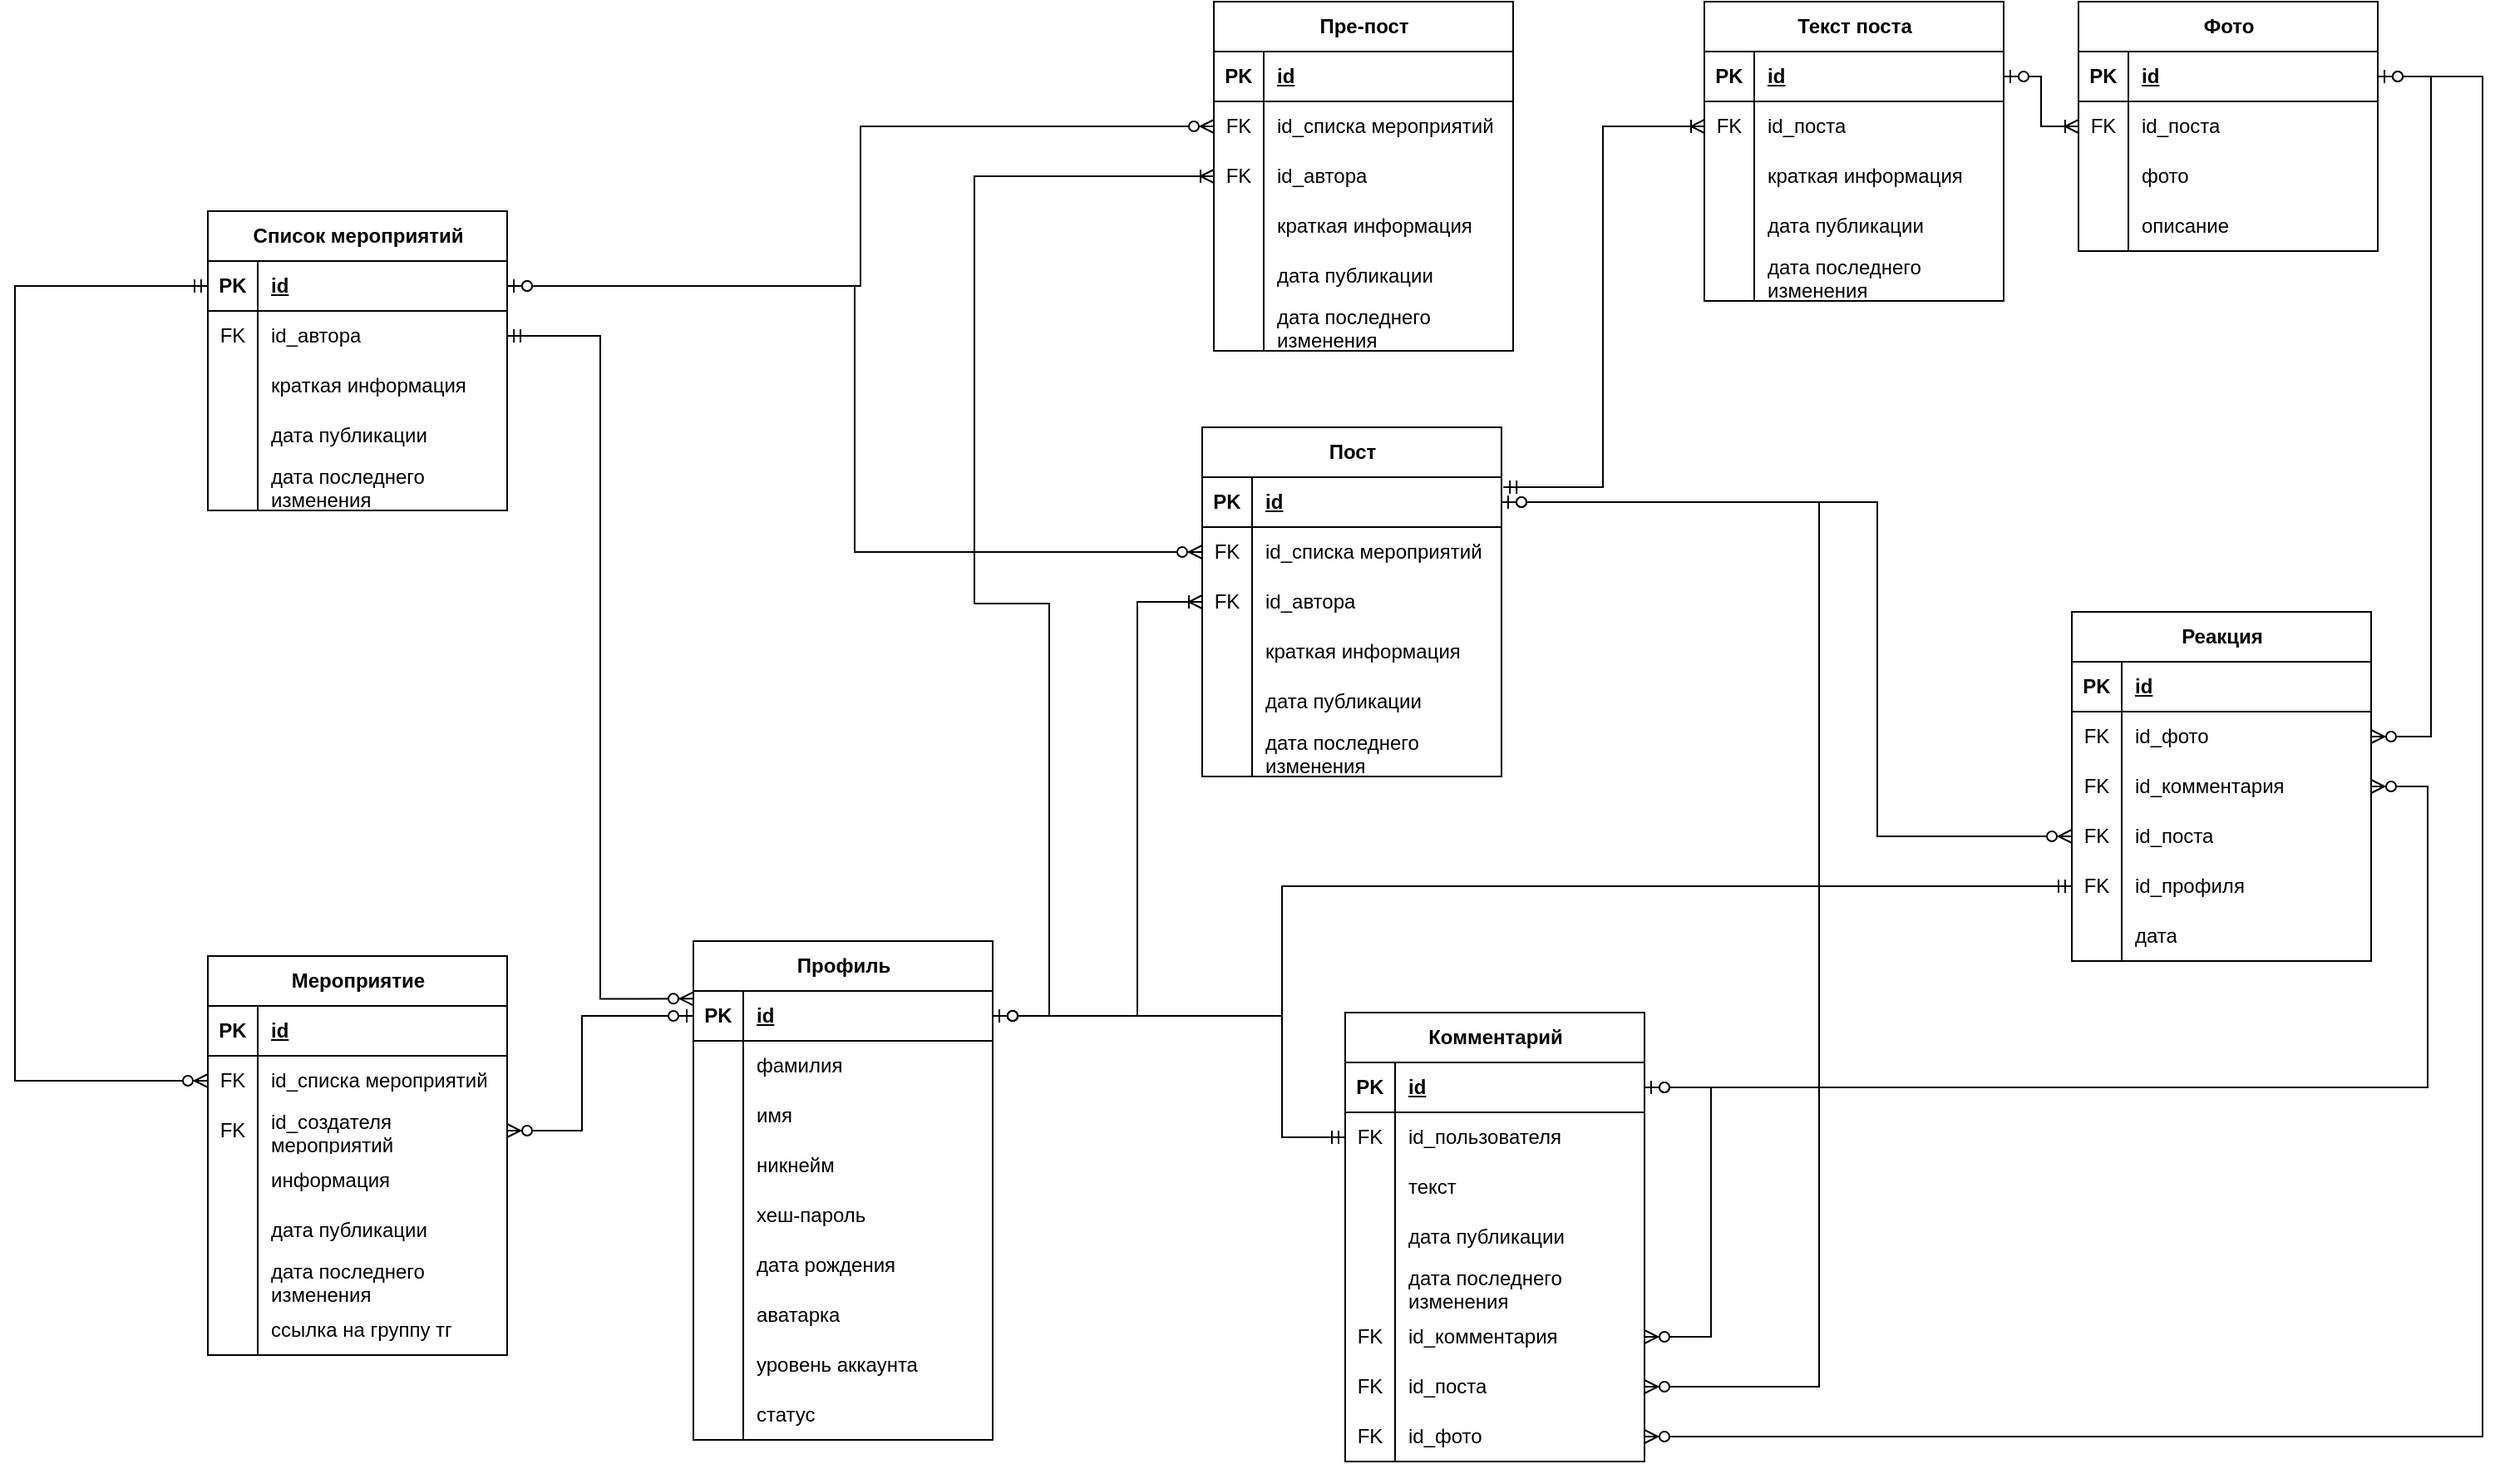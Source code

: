 <mxfile version="24.7.17">
  <diagram name="Страница — 1" id="0cXwDxKcDyNEVxP_IhxZ">
    <mxGraphModel dx="1592" dy="1187" grid="0" gridSize="10" guides="1" tooltips="1" connect="1" arrows="1" fold="1" page="0" pageScale="1" pageWidth="827" pageHeight="1169" background="none" math="0" shadow="0">
      <root>
        <mxCell id="0" />
        <mxCell id="1" parent="0" />
        <mxCell id="q0_9dpmdEWc_x3ASi4KI-5" value="Профиль" style="shape=table;startSize=30;container=1;collapsible=1;childLayout=tableLayout;fixedRows=1;rowLines=0;fontStyle=1;align=center;resizeLast=1;html=1;labelBackgroundColor=none;" parent="1" vertex="1">
          <mxGeometry x="-14" y="685" width="180" height="300" as="geometry" />
        </mxCell>
        <mxCell id="q0_9dpmdEWc_x3ASi4KI-6" value="" style="shape=tableRow;horizontal=0;startSize=0;swimlaneHead=0;swimlaneBody=0;fillColor=none;collapsible=0;dropTarget=0;points=[[0,0.5],[1,0.5]];portConstraint=eastwest;top=0;left=0;right=0;bottom=1;labelBackgroundColor=none;" parent="q0_9dpmdEWc_x3ASi4KI-5" vertex="1">
          <mxGeometry y="30" width="180" height="30" as="geometry" />
        </mxCell>
        <mxCell id="q0_9dpmdEWc_x3ASi4KI-7" value="PK" style="shape=partialRectangle;connectable=0;fillColor=none;top=0;left=0;bottom=0;right=0;fontStyle=1;overflow=hidden;whiteSpace=wrap;html=1;labelBackgroundColor=none;" parent="q0_9dpmdEWc_x3ASi4KI-6" vertex="1">
          <mxGeometry width="30" height="30" as="geometry">
            <mxRectangle width="30" height="30" as="alternateBounds" />
          </mxGeometry>
        </mxCell>
        <mxCell id="q0_9dpmdEWc_x3ASi4KI-8" value="id" style="shape=partialRectangle;connectable=0;fillColor=none;top=0;left=0;bottom=0;right=0;align=left;spacingLeft=6;fontStyle=5;overflow=hidden;whiteSpace=wrap;html=1;labelBackgroundColor=none;" parent="q0_9dpmdEWc_x3ASi4KI-6" vertex="1">
          <mxGeometry x="30" width="150" height="30" as="geometry">
            <mxRectangle width="150" height="30" as="alternateBounds" />
          </mxGeometry>
        </mxCell>
        <mxCell id="q0_9dpmdEWc_x3ASi4KI-9" value="" style="shape=tableRow;horizontal=0;startSize=0;swimlaneHead=0;swimlaneBody=0;fillColor=none;collapsible=0;dropTarget=0;points=[[0,0.5],[1,0.5]];portConstraint=eastwest;top=0;left=0;right=0;bottom=0;labelBackgroundColor=none;" parent="q0_9dpmdEWc_x3ASi4KI-5" vertex="1">
          <mxGeometry y="60" width="180" height="30" as="geometry" />
        </mxCell>
        <mxCell id="q0_9dpmdEWc_x3ASi4KI-10" value="" style="shape=partialRectangle;connectable=0;fillColor=none;top=0;left=0;bottom=0;right=0;editable=1;overflow=hidden;whiteSpace=wrap;html=1;labelBackgroundColor=none;" parent="q0_9dpmdEWc_x3ASi4KI-9" vertex="1">
          <mxGeometry width="30" height="30" as="geometry">
            <mxRectangle width="30" height="30" as="alternateBounds" />
          </mxGeometry>
        </mxCell>
        <mxCell id="q0_9dpmdEWc_x3ASi4KI-11" value="фамилия" style="shape=partialRectangle;connectable=0;fillColor=none;top=0;left=0;bottom=0;right=0;align=left;spacingLeft=6;overflow=hidden;whiteSpace=wrap;html=1;labelBackgroundColor=none;" parent="q0_9dpmdEWc_x3ASi4KI-9" vertex="1">
          <mxGeometry x="30" width="150" height="30" as="geometry">
            <mxRectangle width="150" height="30" as="alternateBounds" />
          </mxGeometry>
        </mxCell>
        <mxCell id="q0_9dpmdEWc_x3ASi4KI-12" value="" style="shape=tableRow;horizontal=0;startSize=0;swimlaneHead=0;swimlaneBody=0;fillColor=none;collapsible=0;dropTarget=0;points=[[0,0.5],[1,0.5]];portConstraint=eastwest;top=0;left=0;right=0;bottom=0;labelBackgroundColor=none;" parent="q0_9dpmdEWc_x3ASi4KI-5" vertex="1">
          <mxGeometry y="90" width="180" height="30" as="geometry" />
        </mxCell>
        <mxCell id="q0_9dpmdEWc_x3ASi4KI-13" value="" style="shape=partialRectangle;connectable=0;fillColor=none;top=0;left=0;bottom=0;right=0;editable=1;overflow=hidden;whiteSpace=wrap;html=1;labelBackgroundColor=none;" parent="q0_9dpmdEWc_x3ASi4KI-12" vertex="1">
          <mxGeometry width="30" height="30" as="geometry">
            <mxRectangle width="30" height="30" as="alternateBounds" />
          </mxGeometry>
        </mxCell>
        <mxCell id="q0_9dpmdEWc_x3ASi4KI-14" value="имя" style="shape=partialRectangle;connectable=0;fillColor=none;top=0;left=0;bottom=0;right=0;align=left;spacingLeft=6;overflow=hidden;whiteSpace=wrap;html=1;labelBackgroundColor=none;" parent="q0_9dpmdEWc_x3ASi4KI-12" vertex="1">
          <mxGeometry x="30" width="150" height="30" as="geometry">
            <mxRectangle width="150" height="30" as="alternateBounds" />
          </mxGeometry>
        </mxCell>
        <mxCell id="q0_9dpmdEWc_x3ASi4KI-15" value="" style="shape=tableRow;horizontal=0;startSize=0;swimlaneHead=0;swimlaneBody=0;fillColor=none;collapsible=0;dropTarget=0;points=[[0,0.5],[1,0.5]];portConstraint=eastwest;top=0;left=0;right=0;bottom=0;labelBackgroundColor=none;" parent="q0_9dpmdEWc_x3ASi4KI-5" vertex="1">
          <mxGeometry y="120" width="180" height="30" as="geometry" />
        </mxCell>
        <mxCell id="q0_9dpmdEWc_x3ASi4KI-16" value="" style="shape=partialRectangle;connectable=0;fillColor=none;top=0;left=0;bottom=0;right=0;editable=1;overflow=hidden;whiteSpace=wrap;html=1;labelBackgroundColor=none;" parent="q0_9dpmdEWc_x3ASi4KI-15" vertex="1">
          <mxGeometry width="30" height="30" as="geometry">
            <mxRectangle width="30" height="30" as="alternateBounds" />
          </mxGeometry>
        </mxCell>
        <mxCell id="q0_9dpmdEWc_x3ASi4KI-17" value="никнейм" style="shape=partialRectangle;connectable=0;fillColor=none;top=0;left=0;bottom=0;right=0;align=left;spacingLeft=6;overflow=hidden;whiteSpace=wrap;html=1;labelBackgroundColor=none;" parent="q0_9dpmdEWc_x3ASi4KI-15" vertex="1">
          <mxGeometry x="30" width="150" height="30" as="geometry">
            <mxRectangle width="150" height="30" as="alternateBounds" />
          </mxGeometry>
        </mxCell>
        <mxCell id="0wo4fIDqZaruh361ty9N-20" value="" style="shape=tableRow;horizontal=0;startSize=0;swimlaneHead=0;swimlaneBody=0;fillColor=none;collapsible=0;dropTarget=0;points=[[0,0.5],[1,0.5]];portConstraint=eastwest;top=0;left=0;right=0;bottom=0;labelBackgroundColor=none;" parent="q0_9dpmdEWc_x3ASi4KI-5" vertex="1">
          <mxGeometry y="150" width="180" height="30" as="geometry" />
        </mxCell>
        <mxCell id="0wo4fIDqZaruh361ty9N-21" value="" style="shape=partialRectangle;connectable=0;fillColor=none;top=0;left=0;bottom=0;right=0;editable=1;overflow=hidden;whiteSpace=wrap;html=1;labelBackgroundColor=none;" parent="0wo4fIDqZaruh361ty9N-20" vertex="1">
          <mxGeometry width="30" height="30" as="geometry">
            <mxRectangle width="30" height="30" as="alternateBounds" />
          </mxGeometry>
        </mxCell>
        <mxCell id="0wo4fIDqZaruh361ty9N-22" value="хеш-пароль" style="shape=partialRectangle;connectable=0;fillColor=none;top=0;left=0;bottom=0;right=0;align=left;spacingLeft=6;overflow=hidden;whiteSpace=wrap;html=1;labelBackgroundColor=none;" parent="0wo4fIDqZaruh361ty9N-20" vertex="1">
          <mxGeometry x="30" width="150" height="30" as="geometry">
            <mxRectangle width="150" height="30" as="alternateBounds" />
          </mxGeometry>
        </mxCell>
        <mxCell id="0wo4fIDqZaruh361ty9N-23" value="" style="shape=tableRow;horizontal=0;startSize=0;swimlaneHead=0;swimlaneBody=0;fillColor=none;collapsible=0;dropTarget=0;points=[[0,0.5],[1,0.5]];portConstraint=eastwest;top=0;left=0;right=0;bottom=0;labelBackgroundColor=none;" parent="q0_9dpmdEWc_x3ASi4KI-5" vertex="1">
          <mxGeometry y="180" width="180" height="30" as="geometry" />
        </mxCell>
        <mxCell id="0wo4fIDqZaruh361ty9N-24" value="" style="shape=partialRectangle;connectable=0;fillColor=none;top=0;left=0;bottom=0;right=0;editable=1;overflow=hidden;whiteSpace=wrap;html=1;labelBackgroundColor=none;" parent="0wo4fIDqZaruh361ty9N-23" vertex="1">
          <mxGeometry width="30" height="30" as="geometry">
            <mxRectangle width="30" height="30" as="alternateBounds" />
          </mxGeometry>
        </mxCell>
        <mxCell id="0wo4fIDqZaruh361ty9N-25" value="дата рождения" style="shape=partialRectangle;connectable=0;fillColor=none;top=0;left=0;bottom=0;right=0;align=left;spacingLeft=6;overflow=hidden;whiteSpace=wrap;html=1;labelBackgroundColor=none;" parent="0wo4fIDqZaruh361ty9N-23" vertex="1">
          <mxGeometry x="30" width="150" height="30" as="geometry">
            <mxRectangle width="150" height="30" as="alternateBounds" />
          </mxGeometry>
        </mxCell>
        <mxCell id="0wo4fIDqZaruh361ty9N-26" value="" style="shape=tableRow;horizontal=0;startSize=0;swimlaneHead=0;swimlaneBody=0;fillColor=none;collapsible=0;dropTarget=0;points=[[0,0.5],[1,0.5]];portConstraint=eastwest;top=0;left=0;right=0;bottom=0;labelBackgroundColor=none;" parent="q0_9dpmdEWc_x3ASi4KI-5" vertex="1">
          <mxGeometry y="210" width="180" height="30" as="geometry" />
        </mxCell>
        <mxCell id="0wo4fIDqZaruh361ty9N-27" value="" style="shape=partialRectangle;connectable=0;fillColor=none;top=0;left=0;bottom=0;right=0;editable=1;overflow=hidden;whiteSpace=wrap;html=1;labelBackgroundColor=none;" parent="0wo4fIDqZaruh361ty9N-26" vertex="1">
          <mxGeometry width="30" height="30" as="geometry">
            <mxRectangle width="30" height="30" as="alternateBounds" />
          </mxGeometry>
        </mxCell>
        <mxCell id="0wo4fIDqZaruh361ty9N-28" value="аватарка" style="shape=partialRectangle;connectable=0;fillColor=none;top=0;left=0;bottom=0;right=0;align=left;spacingLeft=6;overflow=hidden;whiteSpace=wrap;html=1;labelBackgroundColor=none;" parent="0wo4fIDqZaruh361ty9N-26" vertex="1">
          <mxGeometry x="30" width="150" height="30" as="geometry">
            <mxRectangle width="150" height="30" as="alternateBounds" />
          </mxGeometry>
        </mxCell>
        <mxCell id="0wo4fIDqZaruh361ty9N-29" value="" style="shape=tableRow;horizontal=0;startSize=0;swimlaneHead=0;swimlaneBody=0;fillColor=none;collapsible=0;dropTarget=0;points=[[0,0.5],[1,0.5]];portConstraint=eastwest;top=0;left=0;right=0;bottom=0;labelBackgroundColor=none;" parent="q0_9dpmdEWc_x3ASi4KI-5" vertex="1">
          <mxGeometry y="240" width="180" height="30" as="geometry" />
        </mxCell>
        <mxCell id="0wo4fIDqZaruh361ty9N-30" value="" style="shape=partialRectangle;connectable=0;fillColor=none;top=0;left=0;bottom=0;right=0;editable=1;overflow=hidden;whiteSpace=wrap;html=1;labelBackgroundColor=none;" parent="0wo4fIDqZaruh361ty9N-29" vertex="1">
          <mxGeometry width="30" height="30" as="geometry">
            <mxRectangle width="30" height="30" as="alternateBounds" />
          </mxGeometry>
        </mxCell>
        <mxCell id="0wo4fIDqZaruh361ty9N-31" value="уровень аккаунта" style="shape=partialRectangle;connectable=0;fillColor=none;top=0;left=0;bottom=0;right=0;align=left;spacingLeft=6;overflow=hidden;whiteSpace=wrap;html=1;labelBackgroundColor=none;" parent="0wo4fIDqZaruh361ty9N-29" vertex="1">
          <mxGeometry x="30" width="150" height="30" as="geometry">
            <mxRectangle width="150" height="30" as="alternateBounds" />
          </mxGeometry>
        </mxCell>
        <mxCell id="4Dvhq2UvlARSTxZVJMZa-1" value="" style="shape=tableRow;horizontal=0;startSize=0;swimlaneHead=0;swimlaneBody=0;fillColor=none;collapsible=0;dropTarget=0;points=[[0,0.5],[1,0.5]];portConstraint=eastwest;top=0;left=0;right=0;bottom=0;labelBackgroundColor=none;" parent="q0_9dpmdEWc_x3ASi4KI-5" vertex="1">
          <mxGeometry y="270" width="180" height="30" as="geometry" />
        </mxCell>
        <mxCell id="4Dvhq2UvlARSTxZVJMZa-2" value="" style="shape=partialRectangle;connectable=0;fillColor=none;top=0;left=0;bottom=0;right=0;editable=1;overflow=hidden;whiteSpace=wrap;html=1;labelBackgroundColor=none;" parent="4Dvhq2UvlARSTxZVJMZa-1" vertex="1">
          <mxGeometry width="30" height="30" as="geometry">
            <mxRectangle width="30" height="30" as="alternateBounds" />
          </mxGeometry>
        </mxCell>
        <mxCell id="4Dvhq2UvlARSTxZVJMZa-3" value="статус" style="shape=partialRectangle;connectable=0;fillColor=none;top=0;left=0;bottom=0;right=0;align=left;spacingLeft=6;overflow=hidden;whiteSpace=wrap;html=1;labelBackgroundColor=none;" parent="4Dvhq2UvlARSTxZVJMZa-1" vertex="1">
          <mxGeometry x="30" width="150" height="30" as="geometry">
            <mxRectangle width="150" height="30" as="alternateBounds" />
          </mxGeometry>
        </mxCell>
        <mxCell id="q0_9dpmdEWc_x3ASi4KI-18" value="Пост" style="shape=table;startSize=30;container=1;collapsible=1;childLayout=tableLayout;fixedRows=1;rowLines=0;fontStyle=1;align=center;resizeLast=1;html=1;labelBackgroundColor=none;" parent="1" vertex="1">
          <mxGeometry x="292" y="376" width="180" height="210" as="geometry" />
        </mxCell>
        <mxCell id="q0_9dpmdEWc_x3ASi4KI-19" value="" style="shape=tableRow;horizontal=0;startSize=0;swimlaneHead=0;swimlaneBody=0;fillColor=none;collapsible=0;dropTarget=0;points=[[0,0.5],[1,0.5]];portConstraint=eastwest;top=0;left=0;right=0;bottom=1;labelBackgroundColor=none;" parent="q0_9dpmdEWc_x3ASi4KI-18" vertex="1">
          <mxGeometry y="30" width="180" height="30" as="geometry" />
        </mxCell>
        <mxCell id="q0_9dpmdEWc_x3ASi4KI-20" value="PK" style="shape=partialRectangle;connectable=0;fillColor=none;top=0;left=0;bottom=0;right=0;fontStyle=1;overflow=hidden;whiteSpace=wrap;html=1;labelBackgroundColor=none;" parent="q0_9dpmdEWc_x3ASi4KI-19" vertex="1">
          <mxGeometry width="30" height="30" as="geometry">
            <mxRectangle width="30" height="30" as="alternateBounds" />
          </mxGeometry>
        </mxCell>
        <mxCell id="q0_9dpmdEWc_x3ASi4KI-21" value="id" style="shape=partialRectangle;connectable=0;fillColor=none;top=0;left=0;bottom=0;right=0;align=left;spacingLeft=6;fontStyle=5;overflow=hidden;whiteSpace=wrap;html=1;labelBackgroundColor=none;" parent="q0_9dpmdEWc_x3ASi4KI-19" vertex="1">
          <mxGeometry x="30" width="150" height="30" as="geometry">
            <mxRectangle width="150" height="30" as="alternateBounds" />
          </mxGeometry>
        </mxCell>
        <mxCell id="J5Bw7iNE2e6_SYYRoNKX-41" value="" style="shape=tableRow;horizontal=0;startSize=0;swimlaneHead=0;swimlaneBody=0;fillColor=none;collapsible=0;dropTarget=0;points=[[0,0.5],[1,0.5]];portConstraint=eastwest;top=0;left=0;right=0;bottom=0;labelBackgroundColor=none;" parent="q0_9dpmdEWc_x3ASi4KI-18" vertex="1">
          <mxGeometry y="60" width="180" height="30" as="geometry" />
        </mxCell>
        <mxCell id="J5Bw7iNE2e6_SYYRoNKX-42" value="FK" style="shape=partialRectangle;connectable=0;fillColor=none;top=0;left=0;bottom=0;right=0;editable=1;overflow=hidden;whiteSpace=wrap;html=1;labelBackgroundColor=none;" parent="J5Bw7iNE2e6_SYYRoNKX-41" vertex="1">
          <mxGeometry width="30" height="30" as="geometry">
            <mxRectangle width="30" height="30" as="alternateBounds" />
          </mxGeometry>
        </mxCell>
        <mxCell id="J5Bw7iNE2e6_SYYRoNKX-43" value="id_списка мероприятий" style="shape=partialRectangle;connectable=0;fillColor=none;top=0;left=0;bottom=0;right=0;align=left;spacingLeft=6;overflow=hidden;whiteSpace=wrap;html=1;labelBackgroundColor=none;" parent="J5Bw7iNE2e6_SYYRoNKX-41" vertex="1">
          <mxGeometry x="30" width="150" height="30" as="geometry">
            <mxRectangle width="150" height="30" as="alternateBounds" />
          </mxGeometry>
        </mxCell>
        <mxCell id="q0_9dpmdEWc_x3ASi4KI-22" value="" style="shape=tableRow;horizontal=0;startSize=0;swimlaneHead=0;swimlaneBody=0;fillColor=none;collapsible=0;dropTarget=0;points=[[0,0.5],[1,0.5]];portConstraint=eastwest;top=0;left=0;right=0;bottom=0;labelBackgroundColor=none;" parent="q0_9dpmdEWc_x3ASi4KI-18" vertex="1">
          <mxGeometry y="90" width="180" height="30" as="geometry" />
        </mxCell>
        <mxCell id="q0_9dpmdEWc_x3ASi4KI-23" value="FK" style="shape=partialRectangle;connectable=0;fillColor=none;top=0;left=0;bottom=0;right=0;editable=1;overflow=hidden;whiteSpace=wrap;html=1;labelBackgroundColor=none;" parent="q0_9dpmdEWc_x3ASi4KI-22" vertex="1">
          <mxGeometry width="30" height="30" as="geometry">
            <mxRectangle width="30" height="30" as="alternateBounds" />
          </mxGeometry>
        </mxCell>
        <mxCell id="q0_9dpmdEWc_x3ASi4KI-24" value="id_автора" style="shape=partialRectangle;connectable=0;fillColor=none;top=0;left=0;bottom=0;right=0;align=left;spacingLeft=6;overflow=hidden;whiteSpace=wrap;html=1;labelBackgroundColor=none;" parent="q0_9dpmdEWc_x3ASi4KI-22" vertex="1">
          <mxGeometry x="30" width="150" height="30" as="geometry">
            <mxRectangle width="150" height="30" as="alternateBounds" />
          </mxGeometry>
        </mxCell>
        <mxCell id="0wo4fIDqZaruh361ty9N-97" value="" style="shape=tableRow;horizontal=0;startSize=0;swimlaneHead=0;swimlaneBody=0;fillColor=none;collapsible=0;dropTarget=0;points=[[0,0.5],[1,0.5]];portConstraint=eastwest;top=0;left=0;right=0;bottom=0;labelBackgroundColor=none;" parent="q0_9dpmdEWc_x3ASi4KI-18" vertex="1">
          <mxGeometry y="120" width="180" height="30" as="geometry" />
        </mxCell>
        <mxCell id="0wo4fIDqZaruh361ty9N-98" value="" style="shape=partialRectangle;connectable=0;fillColor=none;top=0;left=0;bottom=0;right=0;editable=1;overflow=hidden;whiteSpace=wrap;html=1;labelBackgroundColor=none;" parent="0wo4fIDqZaruh361ty9N-97" vertex="1">
          <mxGeometry width="30" height="30" as="geometry">
            <mxRectangle width="30" height="30" as="alternateBounds" />
          </mxGeometry>
        </mxCell>
        <mxCell id="0wo4fIDqZaruh361ty9N-99" value="краткая информация" style="shape=partialRectangle;connectable=0;fillColor=none;top=0;left=0;bottom=0;right=0;align=left;spacingLeft=6;overflow=hidden;whiteSpace=wrap;html=1;labelBackgroundColor=none;" parent="0wo4fIDqZaruh361ty9N-97" vertex="1">
          <mxGeometry x="30" width="150" height="30" as="geometry">
            <mxRectangle width="150" height="30" as="alternateBounds" />
          </mxGeometry>
        </mxCell>
        <mxCell id="J5Bw7iNE2e6_SYYRoNKX-53" value="" style="shape=tableRow;horizontal=0;startSize=0;swimlaneHead=0;swimlaneBody=0;fillColor=none;collapsible=0;dropTarget=0;points=[[0,0.5],[1,0.5]];portConstraint=eastwest;top=0;left=0;right=0;bottom=0;labelBackgroundColor=none;" parent="q0_9dpmdEWc_x3ASi4KI-18" vertex="1">
          <mxGeometry y="150" width="180" height="30" as="geometry" />
        </mxCell>
        <mxCell id="J5Bw7iNE2e6_SYYRoNKX-54" value="" style="shape=partialRectangle;connectable=0;fillColor=none;top=0;left=0;bottom=0;right=0;editable=1;overflow=hidden;whiteSpace=wrap;html=1;labelBackgroundColor=none;" parent="J5Bw7iNE2e6_SYYRoNKX-53" vertex="1">
          <mxGeometry width="30" height="30" as="geometry">
            <mxRectangle width="30" height="30" as="alternateBounds" />
          </mxGeometry>
        </mxCell>
        <mxCell id="J5Bw7iNE2e6_SYYRoNKX-55" value="дата публикации" style="shape=partialRectangle;connectable=0;fillColor=none;top=0;left=0;bottom=0;right=0;align=left;spacingLeft=6;overflow=hidden;whiteSpace=wrap;html=1;labelBackgroundColor=none;" parent="J5Bw7iNE2e6_SYYRoNKX-53" vertex="1">
          <mxGeometry x="30" width="150" height="30" as="geometry">
            <mxRectangle width="150" height="30" as="alternateBounds" />
          </mxGeometry>
        </mxCell>
        <mxCell id="q0_9dpmdEWc_x3ASi4KI-28" value="" style="shape=tableRow;horizontal=0;startSize=0;swimlaneHead=0;swimlaneBody=0;fillColor=none;collapsible=0;dropTarget=0;points=[[0,0.5],[1,0.5]];portConstraint=eastwest;top=0;left=0;right=0;bottom=0;labelBackgroundColor=none;" parent="q0_9dpmdEWc_x3ASi4KI-18" vertex="1">
          <mxGeometry y="180" width="180" height="30" as="geometry" />
        </mxCell>
        <mxCell id="q0_9dpmdEWc_x3ASi4KI-29" value="" style="shape=partialRectangle;connectable=0;fillColor=none;top=0;left=0;bottom=0;right=0;editable=1;overflow=hidden;whiteSpace=wrap;html=1;labelBackgroundColor=none;" parent="q0_9dpmdEWc_x3ASi4KI-28" vertex="1">
          <mxGeometry width="30" height="30" as="geometry">
            <mxRectangle width="30" height="30" as="alternateBounds" />
          </mxGeometry>
        </mxCell>
        <mxCell id="q0_9dpmdEWc_x3ASi4KI-30" value="дата последнего изменения" style="shape=partialRectangle;connectable=0;fillColor=none;top=0;left=0;bottom=0;right=0;align=left;spacingLeft=6;overflow=hidden;whiteSpace=wrap;html=1;labelBackgroundColor=none;" parent="q0_9dpmdEWc_x3ASi4KI-28" vertex="1">
          <mxGeometry x="30" width="150" height="30" as="geometry">
            <mxRectangle width="150" height="30" as="alternateBounds" />
          </mxGeometry>
        </mxCell>
        <mxCell id="q0_9dpmdEWc_x3ASi4KI-32" value="Фото" style="shape=table;startSize=30;container=1;collapsible=1;childLayout=tableLayout;fixedRows=1;rowLines=0;fontStyle=1;align=center;resizeLast=1;html=1;rounded=0;labelBackgroundColor=none;" parent="1" vertex="1">
          <mxGeometry x="819" y="120" width="180" height="150" as="geometry" />
        </mxCell>
        <mxCell id="q0_9dpmdEWc_x3ASi4KI-33" value="" style="shape=tableRow;horizontal=0;startSize=0;swimlaneHead=0;swimlaneBody=0;fillColor=none;collapsible=0;dropTarget=0;points=[[0,0.5],[1,0.5]];portConstraint=eastwest;top=0;left=0;right=0;bottom=1;labelBackgroundColor=none;" parent="q0_9dpmdEWc_x3ASi4KI-32" vertex="1">
          <mxGeometry y="30" width="180" height="30" as="geometry" />
        </mxCell>
        <mxCell id="q0_9dpmdEWc_x3ASi4KI-34" value="PK" style="shape=partialRectangle;connectable=0;fillColor=none;top=0;left=0;bottom=0;right=0;fontStyle=1;overflow=hidden;whiteSpace=wrap;html=1;labelBackgroundColor=none;" parent="q0_9dpmdEWc_x3ASi4KI-33" vertex="1">
          <mxGeometry width="30" height="30" as="geometry">
            <mxRectangle width="30" height="30" as="alternateBounds" />
          </mxGeometry>
        </mxCell>
        <mxCell id="q0_9dpmdEWc_x3ASi4KI-35" value="id" style="shape=partialRectangle;connectable=0;fillColor=none;top=0;left=0;bottom=0;right=0;align=left;spacingLeft=6;fontStyle=5;overflow=hidden;whiteSpace=wrap;html=1;labelBackgroundColor=none;" parent="q0_9dpmdEWc_x3ASi4KI-33" vertex="1">
          <mxGeometry x="30" width="150" height="30" as="geometry">
            <mxRectangle width="150" height="30" as="alternateBounds" />
          </mxGeometry>
        </mxCell>
        <mxCell id="q0_9dpmdEWc_x3ASi4KI-36" value="" style="shape=tableRow;horizontal=0;startSize=0;swimlaneHead=0;swimlaneBody=0;fillColor=none;collapsible=0;dropTarget=0;points=[[0,0.5],[1,0.5]];portConstraint=eastwest;top=0;left=0;right=0;bottom=0;labelBackgroundColor=none;" parent="q0_9dpmdEWc_x3ASi4KI-32" vertex="1">
          <mxGeometry y="60" width="180" height="30" as="geometry" />
        </mxCell>
        <mxCell id="q0_9dpmdEWc_x3ASi4KI-37" value="FK" style="shape=partialRectangle;connectable=0;fillColor=none;top=0;left=0;bottom=0;right=0;editable=1;overflow=hidden;whiteSpace=wrap;html=1;labelBackgroundColor=none;" parent="q0_9dpmdEWc_x3ASi4KI-36" vertex="1">
          <mxGeometry width="30" height="30" as="geometry">
            <mxRectangle width="30" height="30" as="alternateBounds" />
          </mxGeometry>
        </mxCell>
        <mxCell id="q0_9dpmdEWc_x3ASi4KI-38" value="id_поста" style="shape=partialRectangle;connectable=0;fillColor=none;top=0;left=0;bottom=0;right=0;align=left;spacingLeft=6;overflow=hidden;whiteSpace=wrap;html=1;labelBackgroundColor=none;" parent="q0_9dpmdEWc_x3ASi4KI-36" vertex="1">
          <mxGeometry x="30" width="150" height="30" as="geometry">
            <mxRectangle width="150" height="30" as="alternateBounds" />
          </mxGeometry>
        </mxCell>
        <mxCell id="q0_9dpmdEWc_x3ASi4KI-42" value="" style="shape=tableRow;horizontal=0;startSize=0;swimlaneHead=0;swimlaneBody=0;fillColor=none;collapsible=0;dropTarget=0;points=[[0,0.5],[1,0.5]];portConstraint=eastwest;top=0;left=0;right=0;bottom=0;labelBackgroundColor=none;" parent="q0_9dpmdEWc_x3ASi4KI-32" vertex="1">
          <mxGeometry y="90" width="180" height="30" as="geometry" />
        </mxCell>
        <mxCell id="q0_9dpmdEWc_x3ASi4KI-43" value="" style="shape=partialRectangle;connectable=0;fillColor=none;top=0;left=0;bottom=0;right=0;editable=1;overflow=hidden;whiteSpace=wrap;html=1;labelBackgroundColor=none;" parent="q0_9dpmdEWc_x3ASi4KI-42" vertex="1">
          <mxGeometry width="30" height="30" as="geometry">
            <mxRectangle width="30" height="30" as="alternateBounds" />
          </mxGeometry>
        </mxCell>
        <mxCell id="q0_9dpmdEWc_x3ASi4KI-44" value="фото" style="shape=partialRectangle;connectable=0;fillColor=none;top=0;left=0;bottom=0;right=0;align=left;spacingLeft=6;overflow=hidden;whiteSpace=wrap;html=1;labelBackgroundColor=none;" parent="q0_9dpmdEWc_x3ASi4KI-42" vertex="1">
          <mxGeometry x="30" width="150" height="30" as="geometry">
            <mxRectangle width="150" height="30" as="alternateBounds" />
          </mxGeometry>
        </mxCell>
        <mxCell id="q0_9dpmdEWc_x3ASi4KI-39" value="" style="shape=tableRow;horizontal=0;startSize=0;swimlaneHead=0;swimlaneBody=0;fillColor=none;collapsible=0;dropTarget=0;points=[[0,0.5],[1,0.5]];portConstraint=eastwest;top=0;left=0;right=0;bottom=0;labelBackgroundColor=none;" parent="q0_9dpmdEWc_x3ASi4KI-32" vertex="1">
          <mxGeometry y="120" width="180" height="30" as="geometry" />
        </mxCell>
        <mxCell id="q0_9dpmdEWc_x3ASi4KI-40" value="" style="shape=partialRectangle;connectable=0;fillColor=none;top=0;left=0;bottom=0;right=0;editable=1;overflow=hidden;whiteSpace=wrap;html=1;labelBackgroundColor=none;" parent="q0_9dpmdEWc_x3ASi4KI-39" vertex="1">
          <mxGeometry width="30" height="30" as="geometry">
            <mxRectangle width="30" height="30" as="alternateBounds" />
          </mxGeometry>
        </mxCell>
        <mxCell id="q0_9dpmdEWc_x3ASi4KI-41" value="описание" style="shape=partialRectangle;connectable=0;fillColor=none;top=0;left=0;bottom=0;right=0;align=left;spacingLeft=6;overflow=hidden;whiteSpace=wrap;html=1;labelBackgroundColor=none;" parent="q0_9dpmdEWc_x3ASi4KI-39" vertex="1">
          <mxGeometry x="30" width="150" height="30" as="geometry">
            <mxRectangle width="150" height="30" as="alternateBounds" />
          </mxGeometry>
        </mxCell>
        <mxCell id="0wo4fIDqZaruh361ty9N-1" value="Комментарий" style="shape=table;startSize=30;container=1;collapsible=1;childLayout=tableLayout;fixedRows=1;rowLines=0;fontStyle=1;align=center;resizeLast=1;html=1;labelBackgroundColor=none;" parent="1" vertex="1">
          <mxGeometry x="378" y="728" width="180" height="270" as="geometry" />
        </mxCell>
        <mxCell id="0wo4fIDqZaruh361ty9N-2" value="" style="shape=tableRow;horizontal=0;startSize=0;swimlaneHead=0;swimlaneBody=0;fillColor=none;collapsible=0;dropTarget=0;points=[[0,0.5],[1,0.5]];portConstraint=eastwest;top=0;left=0;right=0;bottom=1;labelBackgroundColor=none;" parent="0wo4fIDqZaruh361ty9N-1" vertex="1">
          <mxGeometry y="30" width="180" height="30" as="geometry" />
        </mxCell>
        <mxCell id="0wo4fIDqZaruh361ty9N-3" value="PK" style="shape=partialRectangle;connectable=0;fillColor=none;top=0;left=0;bottom=0;right=0;fontStyle=1;overflow=hidden;whiteSpace=wrap;html=1;labelBackgroundColor=none;" parent="0wo4fIDqZaruh361ty9N-2" vertex="1">
          <mxGeometry width="30" height="30" as="geometry">
            <mxRectangle width="30" height="30" as="alternateBounds" />
          </mxGeometry>
        </mxCell>
        <mxCell id="0wo4fIDqZaruh361ty9N-4" value="id" style="shape=partialRectangle;connectable=0;fillColor=none;top=0;left=0;bottom=0;right=0;align=left;spacingLeft=6;fontStyle=5;overflow=hidden;whiteSpace=wrap;html=1;labelBackgroundColor=none;" parent="0wo4fIDqZaruh361ty9N-2" vertex="1">
          <mxGeometry x="30" width="150" height="30" as="geometry">
            <mxRectangle width="150" height="30" as="alternateBounds" />
          </mxGeometry>
        </mxCell>
        <mxCell id="0wo4fIDqZaruh361ty9N-11" value="" style="shape=tableRow;horizontal=0;startSize=0;swimlaneHead=0;swimlaneBody=0;fillColor=none;collapsible=0;dropTarget=0;points=[[0,0.5],[1,0.5]];portConstraint=eastwest;top=0;left=0;right=0;bottom=0;labelBackgroundColor=none;" parent="0wo4fIDqZaruh361ty9N-1" vertex="1">
          <mxGeometry y="60" width="180" height="30" as="geometry" />
        </mxCell>
        <mxCell id="0wo4fIDqZaruh361ty9N-12" value="FK" style="shape=partialRectangle;connectable=0;fillColor=none;top=0;left=0;bottom=0;right=0;editable=1;overflow=hidden;whiteSpace=wrap;html=1;labelBackgroundColor=none;" parent="0wo4fIDqZaruh361ty9N-11" vertex="1">
          <mxGeometry width="30" height="30" as="geometry">
            <mxRectangle width="30" height="30" as="alternateBounds" />
          </mxGeometry>
        </mxCell>
        <mxCell id="0wo4fIDqZaruh361ty9N-13" value="id_пользователя" style="shape=partialRectangle;connectable=0;fillColor=none;top=0;left=0;bottom=0;right=0;align=left;spacingLeft=6;overflow=hidden;whiteSpace=wrap;html=1;labelBackgroundColor=none;" parent="0wo4fIDqZaruh361ty9N-11" vertex="1">
          <mxGeometry x="30" width="150" height="30" as="geometry">
            <mxRectangle width="150" height="30" as="alternateBounds" />
          </mxGeometry>
        </mxCell>
        <mxCell id="0wo4fIDqZaruh361ty9N-88" value="" style="shape=tableRow;horizontal=0;startSize=0;swimlaneHead=0;swimlaneBody=0;fillColor=none;collapsible=0;dropTarget=0;points=[[0,0.5],[1,0.5]];portConstraint=eastwest;top=0;left=0;right=0;bottom=0;labelBackgroundColor=none;" parent="0wo4fIDqZaruh361ty9N-1" vertex="1">
          <mxGeometry y="90" width="180" height="30" as="geometry" />
        </mxCell>
        <mxCell id="0wo4fIDqZaruh361ty9N-89" value="" style="shape=partialRectangle;connectable=0;fillColor=none;top=0;left=0;bottom=0;right=0;editable=1;overflow=hidden;whiteSpace=wrap;html=1;labelBackgroundColor=none;" parent="0wo4fIDqZaruh361ty9N-88" vertex="1">
          <mxGeometry width="30" height="30" as="geometry">
            <mxRectangle width="30" height="30" as="alternateBounds" />
          </mxGeometry>
        </mxCell>
        <mxCell id="0wo4fIDqZaruh361ty9N-90" value="текст" style="shape=partialRectangle;connectable=0;fillColor=none;top=0;left=0;bottom=0;right=0;align=left;spacingLeft=6;overflow=hidden;whiteSpace=wrap;html=1;labelBackgroundColor=none;" parent="0wo4fIDqZaruh361ty9N-88" vertex="1">
          <mxGeometry x="30" width="150" height="30" as="geometry">
            <mxRectangle width="150" height="30" as="alternateBounds" />
          </mxGeometry>
        </mxCell>
        <mxCell id="0wo4fIDqZaruh361ty9N-91" value="" style="shape=tableRow;horizontal=0;startSize=0;swimlaneHead=0;swimlaneBody=0;fillColor=none;collapsible=0;dropTarget=0;points=[[0,0.5],[1,0.5]];portConstraint=eastwest;top=0;left=0;right=0;bottom=0;labelBackgroundColor=none;" parent="0wo4fIDqZaruh361ty9N-1" vertex="1">
          <mxGeometry y="120" width="180" height="30" as="geometry" />
        </mxCell>
        <mxCell id="0wo4fIDqZaruh361ty9N-92" value="" style="shape=partialRectangle;connectable=0;fillColor=none;top=0;left=0;bottom=0;right=0;editable=1;overflow=hidden;whiteSpace=wrap;html=1;labelBackgroundColor=none;" parent="0wo4fIDqZaruh361ty9N-91" vertex="1">
          <mxGeometry width="30" height="30" as="geometry">
            <mxRectangle width="30" height="30" as="alternateBounds" />
          </mxGeometry>
        </mxCell>
        <mxCell id="0wo4fIDqZaruh361ty9N-93" value="дата публикации" style="shape=partialRectangle;connectable=0;fillColor=none;top=0;left=0;bottom=0;right=0;align=left;spacingLeft=6;overflow=hidden;whiteSpace=wrap;html=1;labelBackgroundColor=none;" parent="0wo4fIDqZaruh361ty9N-91" vertex="1">
          <mxGeometry x="30" width="150" height="30" as="geometry">
            <mxRectangle width="150" height="30" as="alternateBounds" />
          </mxGeometry>
        </mxCell>
        <mxCell id="0wo4fIDqZaruh361ty9N-94" value="" style="shape=tableRow;horizontal=0;startSize=0;swimlaneHead=0;swimlaneBody=0;fillColor=none;collapsible=0;dropTarget=0;points=[[0,0.5],[1,0.5]];portConstraint=eastwest;top=0;left=0;right=0;bottom=0;labelBackgroundColor=none;" parent="0wo4fIDqZaruh361ty9N-1" vertex="1">
          <mxGeometry y="150" width="180" height="30" as="geometry" />
        </mxCell>
        <mxCell id="0wo4fIDqZaruh361ty9N-95" value="" style="shape=partialRectangle;connectable=0;fillColor=none;top=0;left=0;bottom=0;right=0;editable=1;overflow=hidden;whiteSpace=wrap;html=1;labelBackgroundColor=none;" parent="0wo4fIDqZaruh361ty9N-94" vertex="1">
          <mxGeometry width="30" height="30" as="geometry">
            <mxRectangle width="30" height="30" as="alternateBounds" />
          </mxGeometry>
        </mxCell>
        <mxCell id="0wo4fIDqZaruh361ty9N-96" value="дата последнего изменения" style="shape=partialRectangle;connectable=0;fillColor=none;top=0;left=0;bottom=0;right=0;align=left;spacingLeft=6;overflow=hidden;whiteSpace=wrap;html=1;labelBackgroundColor=none;" parent="0wo4fIDqZaruh361ty9N-94" vertex="1">
          <mxGeometry x="30" width="150" height="30" as="geometry">
            <mxRectangle width="150" height="30" as="alternateBounds" />
          </mxGeometry>
        </mxCell>
        <mxCell id="0wo4fIDqZaruh361ty9N-8" value="" style="shape=tableRow;horizontal=0;startSize=0;swimlaneHead=0;swimlaneBody=0;fillColor=none;collapsible=0;dropTarget=0;points=[[0,0.5],[1,0.5]];portConstraint=eastwest;top=0;left=0;right=0;bottom=0;labelBackgroundColor=none;" parent="0wo4fIDqZaruh361ty9N-1" vertex="1">
          <mxGeometry y="180" width="180" height="30" as="geometry" />
        </mxCell>
        <mxCell id="0wo4fIDqZaruh361ty9N-9" value="FK" style="shape=partialRectangle;connectable=0;fillColor=none;top=0;left=0;bottom=0;right=0;editable=1;overflow=hidden;whiteSpace=wrap;html=1;labelBackgroundColor=none;" parent="0wo4fIDqZaruh361ty9N-8" vertex="1">
          <mxGeometry width="30" height="30" as="geometry">
            <mxRectangle width="30" height="30" as="alternateBounds" />
          </mxGeometry>
        </mxCell>
        <mxCell id="0wo4fIDqZaruh361ty9N-10" value="id_комментария" style="shape=partialRectangle;connectable=0;fillColor=none;top=0;left=0;bottom=0;right=0;align=left;spacingLeft=6;overflow=hidden;whiteSpace=wrap;html=1;labelBackgroundColor=none;" parent="0wo4fIDqZaruh361ty9N-8" vertex="1">
          <mxGeometry x="30" width="150" height="30" as="geometry">
            <mxRectangle width="150" height="30" as="alternateBounds" />
          </mxGeometry>
        </mxCell>
        <mxCell id="0wo4fIDqZaruh361ty9N-5" value="" style="shape=tableRow;horizontal=0;startSize=0;swimlaneHead=0;swimlaneBody=0;fillColor=none;collapsible=0;dropTarget=0;points=[[0,0.5],[1,0.5]];portConstraint=eastwest;top=0;left=0;right=0;bottom=0;labelBackgroundColor=none;" parent="0wo4fIDqZaruh361ty9N-1" vertex="1">
          <mxGeometry y="210" width="180" height="30" as="geometry" />
        </mxCell>
        <mxCell id="0wo4fIDqZaruh361ty9N-6" value="FK" style="shape=partialRectangle;connectable=0;fillColor=none;top=0;left=0;bottom=0;right=0;editable=1;overflow=hidden;whiteSpace=wrap;html=1;labelBackgroundColor=none;" parent="0wo4fIDqZaruh361ty9N-5" vertex="1">
          <mxGeometry width="30" height="30" as="geometry">
            <mxRectangle width="30" height="30" as="alternateBounds" />
          </mxGeometry>
        </mxCell>
        <mxCell id="0wo4fIDqZaruh361ty9N-7" value="id_поста" style="shape=partialRectangle;connectable=0;fillColor=none;top=0;left=0;bottom=0;right=0;align=left;spacingLeft=6;overflow=hidden;whiteSpace=wrap;html=1;labelBackgroundColor=none;" parent="0wo4fIDqZaruh361ty9N-5" vertex="1">
          <mxGeometry x="30" width="150" height="30" as="geometry">
            <mxRectangle width="150" height="30" as="alternateBounds" />
          </mxGeometry>
        </mxCell>
        <mxCell id="0wo4fIDqZaruh361ty9N-62" value="" style="fontSize=12;html=1;endArrow=ERzeroToMany;startArrow=ERzeroToOne;rounded=0;exitX=1;exitY=0.5;exitDx=0;exitDy=0;entryX=1;entryY=0.5;entryDx=0;entryDy=0;edgeStyle=orthogonalEdgeStyle;" parent="0wo4fIDqZaruh361ty9N-1" source="0wo4fIDqZaruh361ty9N-2" target="0wo4fIDqZaruh361ty9N-8" edge="1">
          <mxGeometry width="100" height="100" relative="1" as="geometry">
            <mxPoint x="209" y="136" as="sourcePoint" />
            <mxPoint x="321" y="294" as="targetPoint" />
            <Array as="points">
              <mxPoint x="220" y="45" />
              <mxPoint x="220" y="195" />
            </Array>
          </mxGeometry>
        </mxCell>
        <mxCell id="0wo4fIDqZaruh361ty9N-65" value="" style="shape=tableRow;horizontal=0;startSize=0;swimlaneHead=0;swimlaneBody=0;fillColor=none;collapsible=0;dropTarget=0;points=[[0,0.5],[1,0.5]];portConstraint=eastwest;top=0;left=0;right=0;bottom=0;labelBackgroundColor=none;" parent="0wo4fIDqZaruh361ty9N-1" vertex="1">
          <mxGeometry y="240" width="180" height="30" as="geometry" />
        </mxCell>
        <mxCell id="0wo4fIDqZaruh361ty9N-66" value="FK" style="shape=partialRectangle;connectable=0;fillColor=none;top=0;left=0;bottom=0;right=0;editable=1;overflow=hidden;whiteSpace=wrap;html=1;labelBackgroundColor=none;" parent="0wo4fIDqZaruh361ty9N-65" vertex="1">
          <mxGeometry width="30" height="30" as="geometry">
            <mxRectangle width="30" height="30" as="alternateBounds" />
          </mxGeometry>
        </mxCell>
        <mxCell id="0wo4fIDqZaruh361ty9N-67" value="id_фото" style="shape=partialRectangle;connectable=0;fillColor=none;top=0;left=0;bottom=0;right=0;align=left;spacingLeft=6;overflow=hidden;whiteSpace=wrap;html=1;labelBackgroundColor=none;" parent="0wo4fIDqZaruh361ty9N-65" vertex="1">
          <mxGeometry x="30" width="150" height="30" as="geometry">
            <mxRectangle width="150" height="30" as="alternateBounds" />
          </mxGeometry>
        </mxCell>
        <mxCell id="0wo4fIDqZaruh361ty9N-36" value="Реакция" style="shape=table;startSize=30;container=1;collapsible=1;childLayout=tableLayout;fixedRows=1;rowLines=0;fontStyle=1;align=center;resizeLast=1;html=1;labelBackgroundColor=none;" parent="1" vertex="1">
          <mxGeometry x="815" y="487" width="180" height="210" as="geometry" />
        </mxCell>
        <mxCell id="0wo4fIDqZaruh361ty9N-37" value="" style="shape=tableRow;horizontal=0;startSize=0;swimlaneHead=0;swimlaneBody=0;fillColor=none;collapsible=0;dropTarget=0;points=[[0,0.5],[1,0.5]];portConstraint=eastwest;top=0;left=0;right=0;bottom=1;labelBackgroundColor=none;" parent="0wo4fIDqZaruh361ty9N-36" vertex="1">
          <mxGeometry y="30" width="180" height="30" as="geometry" />
        </mxCell>
        <mxCell id="0wo4fIDqZaruh361ty9N-38" value="PK" style="shape=partialRectangle;connectable=0;fillColor=none;top=0;left=0;bottom=0;right=0;fontStyle=1;overflow=hidden;whiteSpace=wrap;html=1;labelBackgroundColor=none;" parent="0wo4fIDqZaruh361ty9N-37" vertex="1">
          <mxGeometry width="30" height="30" as="geometry">
            <mxRectangle width="30" height="30" as="alternateBounds" />
          </mxGeometry>
        </mxCell>
        <mxCell id="0wo4fIDqZaruh361ty9N-39" value="id" style="shape=partialRectangle;connectable=0;fillColor=none;top=0;left=0;bottom=0;right=0;align=left;spacingLeft=6;fontStyle=5;overflow=hidden;whiteSpace=wrap;html=1;labelBackgroundColor=none;" parent="0wo4fIDqZaruh361ty9N-37" vertex="1">
          <mxGeometry x="30" width="150" height="30" as="geometry">
            <mxRectangle width="150" height="30" as="alternateBounds" />
          </mxGeometry>
        </mxCell>
        <mxCell id="0wo4fIDqZaruh361ty9N-116" value="" style="shape=tableRow;horizontal=0;startSize=0;swimlaneHead=0;swimlaneBody=0;fillColor=none;collapsible=0;dropTarget=0;points=[[0,0.5],[1,0.5]];portConstraint=eastwest;top=0;left=0;right=0;bottom=0;labelBackgroundColor=none;" parent="0wo4fIDqZaruh361ty9N-36" vertex="1">
          <mxGeometry y="60" width="180" height="30" as="geometry" />
        </mxCell>
        <mxCell id="0wo4fIDqZaruh361ty9N-117" value="FK" style="shape=partialRectangle;connectable=0;fillColor=none;top=0;left=0;bottom=0;right=0;editable=1;overflow=hidden;whiteSpace=wrap;html=1;labelBackgroundColor=none;" parent="0wo4fIDqZaruh361ty9N-116" vertex="1">
          <mxGeometry width="30" height="30" as="geometry">
            <mxRectangle width="30" height="30" as="alternateBounds" />
          </mxGeometry>
        </mxCell>
        <mxCell id="0wo4fIDqZaruh361ty9N-118" value="id_фото" style="shape=partialRectangle;connectable=0;fillColor=none;top=0;left=0;bottom=0;right=0;align=left;spacingLeft=6;overflow=hidden;whiteSpace=wrap;html=1;labelBackgroundColor=none;" parent="0wo4fIDqZaruh361ty9N-116" vertex="1">
          <mxGeometry x="30" width="150" height="30" as="geometry">
            <mxRectangle width="150" height="30" as="alternateBounds" />
          </mxGeometry>
        </mxCell>
        <mxCell id="0wo4fIDqZaruh361ty9N-113" value="" style="shape=tableRow;horizontal=0;startSize=0;swimlaneHead=0;swimlaneBody=0;fillColor=none;collapsible=0;dropTarget=0;points=[[0,0.5],[1,0.5]];portConstraint=eastwest;top=0;left=0;right=0;bottom=0;labelBackgroundColor=none;" parent="0wo4fIDqZaruh361ty9N-36" vertex="1">
          <mxGeometry y="90" width="180" height="30" as="geometry" />
        </mxCell>
        <mxCell id="0wo4fIDqZaruh361ty9N-114" value="FK" style="shape=partialRectangle;connectable=0;fillColor=none;top=0;left=0;bottom=0;right=0;editable=1;overflow=hidden;whiteSpace=wrap;html=1;labelBackgroundColor=none;" parent="0wo4fIDqZaruh361ty9N-113" vertex="1">
          <mxGeometry width="30" height="30" as="geometry">
            <mxRectangle width="30" height="30" as="alternateBounds" />
          </mxGeometry>
        </mxCell>
        <mxCell id="0wo4fIDqZaruh361ty9N-115" value="id_комментария" style="shape=partialRectangle;connectable=0;fillColor=none;top=0;left=0;bottom=0;right=0;align=left;spacingLeft=6;overflow=hidden;whiteSpace=wrap;html=1;labelBackgroundColor=none;" parent="0wo4fIDqZaruh361ty9N-113" vertex="1">
          <mxGeometry x="30" width="150" height="30" as="geometry">
            <mxRectangle width="150" height="30" as="alternateBounds" />
          </mxGeometry>
        </mxCell>
        <mxCell id="0wo4fIDqZaruh361ty9N-43" value="" style="shape=tableRow;horizontal=0;startSize=0;swimlaneHead=0;swimlaneBody=0;fillColor=none;collapsible=0;dropTarget=0;points=[[0,0.5],[1,0.5]];portConstraint=eastwest;top=0;left=0;right=0;bottom=0;labelBackgroundColor=none;" parent="0wo4fIDqZaruh361ty9N-36" vertex="1">
          <mxGeometry y="120" width="180" height="30" as="geometry" />
        </mxCell>
        <mxCell id="0wo4fIDqZaruh361ty9N-44" value="FK" style="shape=partialRectangle;connectable=0;fillColor=none;top=0;left=0;bottom=0;right=0;editable=1;overflow=hidden;whiteSpace=wrap;html=1;labelBackgroundColor=none;" parent="0wo4fIDqZaruh361ty9N-43" vertex="1">
          <mxGeometry width="30" height="30" as="geometry">
            <mxRectangle width="30" height="30" as="alternateBounds" />
          </mxGeometry>
        </mxCell>
        <mxCell id="0wo4fIDqZaruh361ty9N-45" value="id_поста" style="shape=partialRectangle;connectable=0;fillColor=none;top=0;left=0;bottom=0;right=0;align=left;spacingLeft=6;overflow=hidden;whiteSpace=wrap;html=1;labelBackgroundColor=none;" parent="0wo4fIDqZaruh361ty9N-43" vertex="1">
          <mxGeometry x="30" width="150" height="30" as="geometry">
            <mxRectangle width="150" height="30" as="alternateBounds" />
          </mxGeometry>
        </mxCell>
        <mxCell id="0wo4fIDqZaruh361ty9N-40" value="" style="shape=tableRow;horizontal=0;startSize=0;swimlaneHead=0;swimlaneBody=0;fillColor=none;collapsible=0;dropTarget=0;points=[[0,0.5],[1,0.5]];portConstraint=eastwest;top=0;left=0;right=0;bottom=0;labelBackgroundColor=none;" parent="0wo4fIDqZaruh361ty9N-36" vertex="1">
          <mxGeometry y="150" width="180" height="30" as="geometry" />
        </mxCell>
        <mxCell id="0wo4fIDqZaruh361ty9N-41" value="FK" style="shape=partialRectangle;connectable=0;fillColor=none;top=0;left=0;bottom=0;right=0;editable=1;overflow=hidden;whiteSpace=wrap;html=1;labelBackgroundColor=none;" parent="0wo4fIDqZaruh361ty9N-40" vertex="1">
          <mxGeometry width="30" height="30" as="geometry">
            <mxRectangle width="30" height="30" as="alternateBounds" />
          </mxGeometry>
        </mxCell>
        <mxCell id="0wo4fIDqZaruh361ty9N-42" value="id_профиля" style="shape=partialRectangle;connectable=0;fillColor=none;top=0;left=0;bottom=0;right=0;align=left;spacingLeft=6;overflow=hidden;whiteSpace=wrap;html=1;labelBackgroundColor=none;" parent="0wo4fIDqZaruh361ty9N-40" vertex="1">
          <mxGeometry x="30" width="150" height="30" as="geometry">
            <mxRectangle width="150" height="30" as="alternateBounds" />
          </mxGeometry>
        </mxCell>
        <mxCell id="0wo4fIDqZaruh361ty9N-46" value="" style="shape=tableRow;horizontal=0;startSize=0;swimlaneHead=0;swimlaneBody=0;fillColor=none;collapsible=0;dropTarget=0;points=[[0,0.5],[1,0.5]];portConstraint=eastwest;top=0;left=0;right=0;bottom=0;labelBackgroundColor=none;" parent="0wo4fIDqZaruh361ty9N-36" vertex="1">
          <mxGeometry y="180" width="180" height="30" as="geometry" />
        </mxCell>
        <mxCell id="0wo4fIDqZaruh361ty9N-47" value="" style="shape=partialRectangle;connectable=0;fillColor=none;top=0;left=0;bottom=0;right=0;editable=1;overflow=hidden;whiteSpace=wrap;html=1;labelBackgroundColor=none;" parent="0wo4fIDqZaruh361ty9N-46" vertex="1">
          <mxGeometry width="30" height="30" as="geometry">
            <mxRectangle width="30" height="30" as="alternateBounds" />
          </mxGeometry>
        </mxCell>
        <mxCell id="0wo4fIDqZaruh361ty9N-48" value="дата" style="shape=partialRectangle;connectable=0;fillColor=none;top=0;left=0;bottom=0;right=0;align=left;spacingLeft=6;overflow=hidden;whiteSpace=wrap;html=1;labelBackgroundColor=none;" parent="0wo4fIDqZaruh361ty9N-46" vertex="1">
          <mxGeometry x="30" width="150" height="30" as="geometry">
            <mxRectangle width="150" height="30" as="alternateBounds" />
          </mxGeometry>
        </mxCell>
        <mxCell id="0wo4fIDqZaruh361ty9N-58" value="" style="fontSize=12;html=1;endArrow=ERzeroToOne;startArrow=ERmandOne;rounded=0;exitX=0;exitY=0.5;exitDx=0;exitDy=0;entryX=1;entryY=0.5;entryDx=0;entryDy=0;edgeStyle=orthogonalEdgeStyle;" parent="1" source="0wo4fIDqZaruh361ty9N-40" target="q0_9dpmdEWc_x3ASi4KI-6" edge="1">
          <mxGeometry width="100" height="100" relative="1" as="geometry">
            <mxPoint x="1188" y="1040" as="sourcePoint" />
            <mxPoint x="302" y="980" as="targetPoint" />
            <Array as="points">
              <mxPoint x="340" y="652" />
              <mxPoint x="340" y="730" />
            </Array>
          </mxGeometry>
        </mxCell>
        <mxCell id="0wo4fIDqZaruh361ty9N-60" value="" style="fontSize=12;html=1;endArrow=ERoneToMany;startArrow=ERzeroToOne;rounded=0;entryX=0;entryY=0.5;entryDx=0;entryDy=0;exitX=1;exitY=0.5;exitDx=0;exitDy=0;edgeStyle=orthogonalEdgeStyle;" parent="1" source="q0_9dpmdEWc_x3ASi4KI-6" target="q0_9dpmdEWc_x3ASi4KI-22" edge="1">
          <mxGeometry width="100" height="100" relative="1" as="geometry">
            <mxPoint x="238" y="514" as="sourcePoint" />
            <mxPoint x="473" y="946" as="targetPoint" />
            <Array as="points">
              <mxPoint x="253" y="730" />
              <mxPoint x="253" y="481" />
            </Array>
          </mxGeometry>
        </mxCell>
        <mxCell id="0wo4fIDqZaruh361ty9N-61" value="" style="fontSize=12;html=1;endArrow=ERzeroToMany;startArrow=ERzeroToOne;rounded=0;entryX=1;entryY=0.5;entryDx=0;entryDy=0;exitX=1;exitY=0.5;exitDx=0;exitDy=0;edgeStyle=orthogonalEdgeStyle;" parent="1" source="q0_9dpmdEWc_x3ASi4KI-19" target="0wo4fIDqZaruh361ty9N-5" edge="1">
          <mxGeometry width="100" height="100" relative="1" as="geometry">
            <mxPoint x="483" y="124" as="sourcePoint" />
            <mxPoint x="723" y="459" as="targetPoint" />
            <Array as="points">
              <mxPoint x="663" y="421" />
              <mxPoint x="663" y="953" />
            </Array>
          </mxGeometry>
        </mxCell>
        <mxCell id="0wo4fIDqZaruh361ty9N-64" value="" style="fontSize=12;html=1;endArrow=ERzeroToOne;startArrow=ERmandOne;rounded=0;exitX=0;exitY=0.5;exitDx=0;exitDy=0;entryX=1;entryY=0.5;entryDx=0;entryDy=0;edgeStyle=orthogonalEdgeStyle;" parent="1" source="0wo4fIDqZaruh361ty9N-11" target="q0_9dpmdEWc_x3ASi4KI-6" edge="1">
          <mxGeometry width="100" height="100" relative="1" as="geometry">
            <mxPoint x="505" y="1038" as="sourcePoint" />
            <mxPoint x="203" y="415" as="targetPoint" />
            <Array as="points">
              <mxPoint x="340" y="803" />
              <mxPoint x="340" y="730" />
            </Array>
          </mxGeometry>
        </mxCell>
        <mxCell id="0wo4fIDqZaruh361ty9N-119" value="" style="fontSize=12;html=1;endArrow=ERzeroToMany;startArrow=ERzeroToOne;rounded=0;entryX=0;entryY=0.5;entryDx=0;entryDy=0;exitX=1;exitY=0.5;exitDx=0;exitDy=0;edgeStyle=orthogonalEdgeStyle;" parent="1" source="q0_9dpmdEWc_x3ASi4KI-19" target="0wo4fIDqZaruh361ty9N-43" edge="1">
          <mxGeometry width="100" height="100" relative="1" as="geometry">
            <mxPoint x="466" y="102" as="sourcePoint" />
            <mxPoint x="1079" y="971" as="targetPoint" />
            <Array as="points">
              <mxPoint x="698" y="421" />
              <mxPoint x="698" y="622" />
            </Array>
          </mxGeometry>
        </mxCell>
        <mxCell id="0wo4fIDqZaruh361ty9N-121" value="" style="fontSize=12;html=1;endArrow=ERzeroToMany;startArrow=ERzeroToOne;rounded=0;exitX=1;exitY=0.5;exitDx=0;exitDy=0;entryX=1;entryY=0.5;entryDx=0;entryDy=0;edgeStyle=orthogonalEdgeStyle;" parent="1" source="0wo4fIDqZaruh361ty9N-2" target="0wo4fIDqZaruh361ty9N-113" edge="1">
          <mxGeometry width="100" height="100" relative="1" as="geometry">
            <mxPoint x="512" y="347" as="sourcePoint" />
            <mxPoint x="1227" y="1022" as="targetPoint" />
            <Array as="points">
              <mxPoint x="1029" y="773" />
              <mxPoint x="1029" y="592" />
            </Array>
          </mxGeometry>
        </mxCell>
        <mxCell id="0wo4fIDqZaruh361ty9N-122" value="" style="fontSize=12;html=1;endArrow=ERzeroToMany;startArrow=ERzeroToOne;rounded=0;exitX=1;exitY=0.5;exitDx=0;exitDy=0;entryX=1;entryY=0.5;entryDx=0;entryDy=0;edgeStyle=orthogonalEdgeStyle;" parent="1" source="q0_9dpmdEWc_x3ASi4KI-33" target="0wo4fIDqZaruh361ty9N-116" edge="1">
          <mxGeometry width="100" height="100" relative="1" as="geometry">
            <mxPoint x="921" y="576" as="sourcePoint" />
            <mxPoint x="1022" y="531" as="targetPoint" />
            <Array as="points">
              <mxPoint x="1031" y="165" />
              <mxPoint x="1031" y="562" />
            </Array>
          </mxGeometry>
        </mxCell>
        <mxCell id="0wo4fIDqZaruh361ty9N-124" value="" style="fontSize=12;html=1;endArrow=ERzeroToMany;startArrow=ERzeroToOne;rounded=0;exitX=1;exitY=0.5;exitDx=0;exitDy=0;entryX=1;entryY=0.5;entryDx=0;entryDy=0;edgeStyle=orthogonalEdgeStyle;" parent="1" source="q0_9dpmdEWc_x3ASi4KI-33" target="0wo4fIDqZaruh361ty9N-65" edge="1">
          <mxGeometry width="100" height="100" relative="1" as="geometry">
            <mxPoint x="983" y="518" as="sourcePoint" />
            <mxPoint x="1083" y="418" as="targetPoint" />
            <Array as="points">
              <mxPoint x="1062" y="165" />
              <mxPoint x="1062" y="983" />
            </Array>
          </mxGeometry>
        </mxCell>
        <mxCell id="0wo4fIDqZaruh361ty9N-125" value="Текст поста" style="shape=table;startSize=30;container=1;collapsible=1;childLayout=tableLayout;fixedRows=1;rowLines=0;fontStyle=1;align=center;resizeLast=1;html=1;labelBackgroundColor=none;" parent="1" vertex="1">
          <mxGeometry x="594" y="120" width="180" height="180" as="geometry" />
        </mxCell>
        <mxCell id="0wo4fIDqZaruh361ty9N-126" value="" style="shape=tableRow;horizontal=0;startSize=0;swimlaneHead=0;swimlaneBody=0;fillColor=none;collapsible=0;dropTarget=0;points=[[0,0.5],[1,0.5]];portConstraint=eastwest;top=0;left=0;right=0;bottom=1;labelBackgroundColor=none;" parent="0wo4fIDqZaruh361ty9N-125" vertex="1">
          <mxGeometry y="30" width="180" height="30" as="geometry" />
        </mxCell>
        <mxCell id="0wo4fIDqZaruh361ty9N-127" value="PK" style="shape=partialRectangle;connectable=0;fillColor=none;top=0;left=0;bottom=0;right=0;fontStyle=1;overflow=hidden;whiteSpace=wrap;html=1;labelBackgroundColor=none;" parent="0wo4fIDqZaruh361ty9N-126" vertex="1">
          <mxGeometry width="30" height="30" as="geometry">
            <mxRectangle width="30" height="30" as="alternateBounds" />
          </mxGeometry>
        </mxCell>
        <mxCell id="0wo4fIDqZaruh361ty9N-128" value="id" style="shape=partialRectangle;connectable=0;fillColor=none;top=0;left=0;bottom=0;right=0;align=left;spacingLeft=6;fontStyle=5;overflow=hidden;whiteSpace=wrap;html=1;labelBackgroundColor=none;" parent="0wo4fIDqZaruh361ty9N-126" vertex="1">
          <mxGeometry x="30" width="150" height="30" as="geometry">
            <mxRectangle width="150" height="30" as="alternateBounds" />
          </mxGeometry>
        </mxCell>
        <mxCell id="0wo4fIDqZaruh361ty9N-129" value="" style="shape=tableRow;horizontal=0;startSize=0;swimlaneHead=0;swimlaneBody=0;fillColor=none;collapsible=0;dropTarget=0;points=[[0,0.5],[1,0.5]];portConstraint=eastwest;top=0;left=0;right=0;bottom=0;labelBackgroundColor=none;" parent="0wo4fIDqZaruh361ty9N-125" vertex="1">
          <mxGeometry y="60" width="180" height="30" as="geometry" />
        </mxCell>
        <mxCell id="0wo4fIDqZaruh361ty9N-130" value="FK" style="shape=partialRectangle;connectable=0;fillColor=none;top=0;left=0;bottom=0;right=0;editable=1;overflow=hidden;whiteSpace=wrap;html=1;labelBackgroundColor=none;" parent="0wo4fIDqZaruh361ty9N-129" vertex="1">
          <mxGeometry width="30" height="30" as="geometry">
            <mxRectangle width="30" height="30" as="alternateBounds" />
          </mxGeometry>
        </mxCell>
        <mxCell id="0wo4fIDqZaruh361ty9N-131" value="id_поста" style="shape=partialRectangle;connectable=0;fillColor=none;top=0;left=0;bottom=0;right=0;align=left;spacingLeft=6;overflow=hidden;whiteSpace=wrap;html=1;labelBackgroundColor=none;" parent="0wo4fIDqZaruh361ty9N-129" vertex="1">
          <mxGeometry x="30" width="150" height="30" as="geometry">
            <mxRectangle width="150" height="30" as="alternateBounds" />
          </mxGeometry>
        </mxCell>
        <mxCell id="0wo4fIDqZaruh361ty9N-132" value="" style="shape=tableRow;horizontal=0;startSize=0;swimlaneHead=0;swimlaneBody=0;fillColor=none;collapsible=0;dropTarget=0;points=[[0,0.5],[1,0.5]];portConstraint=eastwest;top=0;left=0;right=0;bottom=0;labelBackgroundColor=none;" parent="0wo4fIDqZaruh361ty9N-125" vertex="1">
          <mxGeometry y="90" width="180" height="30" as="geometry" />
        </mxCell>
        <mxCell id="0wo4fIDqZaruh361ty9N-133" value="" style="shape=partialRectangle;connectable=0;fillColor=none;top=0;left=0;bottom=0;right=0;editable=1;overflow=hidden;whiteSpace=wrap;html=1;labelBackgroundColor=none;" parent="0wo4fIDqZaruh361ty9N-132" vertex="1">
          <mxGeometry width="30" height="30" as="geometry">
            <mxRectangle width="30" height="30" as="alternateBounds" />
          </mxGeometry>
        </mxCell>
        <mxCell id="0wo4fIDqZaruh361ty9N-134" value="краткая информация" style="shape=partialRectangle;connectable=0;fillColor=none;top=0;left=0;bottom=0;right=0;align=left;spacingLeft=6;overflow=hidden;whiteSpace=wrap;html=1;labelBackgroundColor=none;" parent="0wo4fIDqZaruh361ty9N-132" vertex="1">
          <mxGeometry x="30" width="150" height="30" as="geometry">
            <mxRectangle width="150" height="30" as="alternateBounds" />
          </mxGeometry>
        </mxCell>
        <mxCell id="0wo4fIDqZaruh361ty9N-135" value="" style="shape=tableRow;horizontal=0;startSize=0;swimlaneHead=0;swimlaneBody=0;fillColor=none;collapsible=0;dropTarget=0;points=[[0,0.5],[1,0.5]];portConstraint=eastwest;top=0;left=0;right=0;bottom=0;labelBackgroundColor=none;" parent="0wo4fIDqZaruh361ty9N-125" vertex="1">
          <mxGeometry y="120" width="180" height="30" as="geometry" />
        </mxCell>
        <mxCell id="0wo4fIDqZaruh361ty9N-136" value="" style="shape=partialRectangle;connectable=0;fillColor=none;top=0;left=0;bottom=0;right=0;editable=1;overflow=hidden;whiteSpace=wrap;html=1;labelBackgroundColor=none;" parent="0wo4fIDqZaruh361ty9N-135" vertex="1">
          <mxGeometry width="30" height="30" as="geometry">
            <mxRectangle width="30" height="30" as="alternateBounds" />
          </mxGeometry>
        </mxCell>
        <mxCell id="0wo4fIDqZaruh361ty9N-137" value="дата публикации" style="shape=partialRectangle;connectable=0;fillColor=none;top=0;left=0;bottom=0;right=0;align=left;spacingLeft=6;overflow=hidden;whiteSpace=wrap;html=1;labelBackgroundColor=none;" parent="0wo4fIDqZaruh361ty9N-135" vertex="1">
          <mxGeometry x="30" width="150" height="30" as="geometry">
            <mxRectangle width="150" height="30" as="alternateBounds" />
          </mxGeometry>
        </mxCell>
        <mxCell id="0wo4fIDqZaruh361ty9N-138" value="" style="shape=tableRow;horizontal=0;startSize=0;swimlaneHead=0;swimlaneBody=0;fillColor=none;collapsible=0;dropTarget=0;points=[[0,0.5],[1,0.5]];portConstraint=eastwest;top=0;left=0;right=0;bottom=0;labelBackgroundColor=none;" parent="0wo4fIDqZaruh361ty9N-125" vertex="1">
          <mxGeometry y="150" width="180" height="30" as="geometry" />
        </mxCell>
        <mxCell id="0wo4fIDqZaruh361ty9N-139" value="" style="shape=partialRectangle;connectable=0;fillColor=none;top=0;left=0;bottom=0;right=0;editable=1;overflow=hidden;whiteSpace=wrap;html=1;labelBackgroundColor=none;" parent="0wo4fIDqZaruh361ty9N-138" vertex="1">
          <mxGeometry width="30" height="30" as="geometry">
            <mxRectangle width="30" height="30" as="alternateBounds" />
          </mxGeometry>
        </mxCell>
        <mxCell id="0wo4fIDqZaruh361ty9N-140" value="дата последнего изменения" style="shape=partialRectangle;connectable=0;fillColor=none;top=0;left=0;bottom=0;right=0;align=left;spacingLeft=6;overflow=hidden;whiteSpace=wrap;html=1;labelBackgroundColor=none;" parent="0wo4fIDqZaruh361ty9N-138" vertex="1">
          <mxGeometry x="30" width="150" height="30" as="geometry">
            <mxRectangle width="150" height="30" as="alternateBounds" />
          </mxGeometry>
        </mxCell>
        <mxCell id="0wo4fIDqZaruh361ty9N-144" value="" style="fontSize=12;html=1;endArrow=ERoneToMany;startArrow=ERzeroToOne;rounded=0;exitX=1;exitY=0.5;exitDx=0;exitDy=0;entryX=0;entryY=0.5;entryDx=0;entryDy=0;edgeStyle=orthogonalEdgeStyle;" parent="1" source="0wo4fIDqZaruh361ty9N-126" target="q0_9dpmdEWc_x3ASi4KI-36" edge="1">
          <mxGeometry width="100" height="100" relative="1" as="geometry">
            <mxPoint x="840" y="266" as="sourcePoint" />
            <mxPoint x="940" y="166" as="targetPoint" />
          </mxGeometry>
        </mxCell>
        <mxCell id="0wo4fIDqZaruh361ty9N-147" value="Пре-пост" style="shape=table;startSize=30;container=1;collapsible=1;childLayout=tableLayout;fixedRows=1;rowLines=0;fontStyle=1;align=center;resizeLast=1;html=1;labelBackgroundColor=none;" parent="1" vertex="1">
          <mxGeometry x="299" y="120" width="180" height="210" as="geometry" />
        </mxCell>
        <mxCell id="0wo4fIDqZaruh361ty9N-148" value="" style="shape=tableRow;horizontal=0;startSize=0;swimlaneHead=0;swimlaneBody=0;fillColor=none;collapsible=0;dropTarget=0;points=[[0,0.5],[1,0.5]];portConstraint=eastwest;top=0;left=0;right=0;bottom=1;labelBackgroundColor=none;" parent="0wo4fIDqZaruh361ty9N-147" vertex="1">
          <mxGeometry y="30" width="180" height="30" as="geometry" />
        </mxCell>
        <mxCell id="0wo4fIDqZaruh361ty9N-149" value="PK" style="shape=partialRectangle;connectable=0;fillColor=none;top=0;left=0;bottom=0;right=0;fontStyle=1;overflow=hidden;whiteSpace=wrap;html=1;labelBackgroundColor=none;" parent="0wo4fIDqZaruh361ty9N-148" vertex="1">
          <mxGeometry width="30" height="30" as="geometry">
            <mxRectangle width="30" height="30" as="alternateBounds" />
          </mxGeometry>
        </mxCell>
        <mxCell id="0wo4fIDqZaruh361ty9N-150" value="id" style="shape=partialRectangle;connectable=0;fillColor=none;top=0;left=0;bottom=0;right=0;align=left;spacingLeft=6;fontStyle=5;overflow=hidden;whiteSpace=wrap;html=1;labelBackgroundColor=none;" parent="0wo4fIDqZaruh361ty9N-148" vertex="1">
          <mxGeometry x="30" width="150" height="30" as="geometry">
            <mxRectangle width="150" height="30" as="alternateBounds" />
          </mxGeometry>
        </mxCell>
        <mxCell id="J5Bw7iNE2e6_SYYRoNKX-24" value="" style="shape=tableRow;horizontal=0;startSize=0;swimlaneHead=0;swimlaneBody=0;fillColor=none;collapsible=0;dropTarget=0;points=[[0,0.5],[1,0.5]];portConstraint=eastwest;top=0;left=0;right=0;bottom=0;labelBackgroundColor=none;" parent="0wo4fIDqZaruh361ty9N-147" vertex="1">
          <mxGeometry y="60" width="180" height="30" as="geometry" />
        </mxCell>
        <mxCell id="J5Bw7iNE2e6_SYYRoNKX-25" value="FK" style="shape=partialRectangle;connectable=0;fillColor=none;top=0;left=0;bottom=0;right=0;editable=1;overflow=hidden;whiteSpace=wrap;html=1;labelBackgroundColor=none;" parent="J5Bw7iNE2e6_SYYRoNKX-24" vertex="1">
          <mxGeometry width="30" height="30" as="geometry">
            <mxRectangle width="30" height="30" as="alternateBounds" />
          </mxGeometry>
        </mxCell>
        <mxCell id="J5Bw7iNE2e6_SYYRoNKX-26" value="id_списка мероприятий" style="shape=partialRectangle;connectable=0;fillColor=none;top=0;left=0;bottom=0;right=0;align=left;spacingLeft=6;overflow=hidden;whiteSpace=wrap;html=1;labelBackgroundColor=none;" parent="J5Bw7iNE2e6_SYYRoNKX-24" vertex="1">
          <mxGeometry x="30" width="150" height="30" as="geometry">
            <mxRectangle width="150" height="30" as="alternateBounds" />
          </mxGeometry>
        </mxCell>
        <mxCell id="0wo4fIDqZaruh361ty9N-151" value="" style="shape=tableRow;horizontal=0;startSize=0;swimlaneHead=0;swimlaneBody=0;fillColor=none;collapsible=0;dropTarget=0;points=[[0,0.5],[1,0.5]];portConstraint=eastwest;top=0;left=0;right=0;bottom=0;labelBackgroundColor=none;" parent="0wo4fIDqZaruh361ty9N-147" vertex="1">
          <mxGeometry y="90" width="180" height="30" as="geometry" />
        </mxCell>
        <mxCell id="0wo4fIDqZaruh361ty9N-152" value="FK" style="shape=partialRectangle;connectable=0;fillColor=none;top=0;left=0;bottom=0;right=0;editable=1;overflow=hidden;whiteSpace=wrap;html=1;labelBackgroundColor=none;" parent="0wo4fIDqZaruh361ty9N-151" vertex="1">
          <mxGeometry width="30" height="30" as="geometry">
            <mxRectangle width="30" height="30" as="alternateBounds" />
          </mxGeometry>
        </mxCell>
        <mxCell id="0wo4fIDqZaruh361ty9N-153" value="id_автора" style="shape=partialRectangle;connectable=0;fillColor=none;top=0;left=0;bottom=0;right=0;align=left;spacingLeft=6;overflow=hidden;whiteSpace=wrap;html=1;labelBackgroundColor=none;" parent="0wo4fIDqZaruh361ty9N-151" vertex="1">
          <mxGeometry x="30" width="150" height="30" as="geometry">
            <mxRectangle width="150" height="30" as="alternateBounds" />
          </mxGeometry>
        </mxCell>
        <mxCell id="0wo4fIDqZaruh361ty9N-154" value="" style="shape=tableRow;horizontal=0;startSize=0;swimlaneHead=0;swimlaneBody=0;fillColor=none;collapsible=0;dropTarget=0;points=[[0,0.5],[1,0.5]];portConstraint=eastwest;top=0;left=0;right=0;bottom=0;labelBackgroundColor=none;" parent="0wo4fIDqZaruh361ty9N-147" vertex="1">
          <mxGeometry y="120" width="180" height="30" as="geometry" />
        </mxCell>
        <mxCell id="0wo4fIDqZaruh361ty9N-155" value="" style="shape=partialRectangle;connectable=0;fillColor=none;top=0;left=0;bottom=0;right=0;editable=1;overflow=hidden;whiteSpace=wrap;html=1;labelBackgroundColor=none;" parent="0wo4fIDqZaruh361ty9N-154" vertex="1">
          <mxGeometry width="30" height="30" as="geometry">
            <mxRectangle width="30" height="30" as="alternateBounds" />
          </mxGeometry>
        </mxCell>
        <mxCell id="0wo4fIDqZaruh361ty9N-156" value="краткая информация" style="shape=partialRectangle;connectable=0;fillColor=none;top=0;left=0;bottom=0;right=0;align=left;spacingLeft=6;overflow=hidden;whiteSpace=wrap;html=1;labelBackgroundColor=none;" parent="0wo4fIDqZaruh361ty9N-154" vertex="1">
          <mxGeometry x="30" width="150" height="30" as="geometry">
            <mxRectangle width="150" height="30" as="alternateBounds" />
          </mxGeometry>
        </mxCell>
        <mxCell id="0wo4fIDqZaruh361ty9N-157" value="" style="shape=tableRow;horizontal=0;startSize=0;swimlaneHead=0;swimlaneBody=0;fillColor=none;collapsible=0;dropTarget=0;points=[[0,0.5],[1,0.5]];portConstraint=eastwest;top=0;left=0;right=0;bottom=0;labelBackgroundColor=none;" parent="0wo4fIDqZaruh361ty9N-147" vertex="1">
          <mxGeometry y="150" width="180" height="30" as="geometry" />
        </mxCell>
        <mxCell id="0wo4fIDqZaruh361ty9N-158" value="" style="shape=partialRectangle;connectable=0;fillColor=none;top=0;left=0;bottom=0;right=0;editable=1;overflow=hidden;whiteSpace=wrap;html=1;labelBackgroundColor=none;" parent="0wo4fIDqZaruh361ty9N-157" vertex="1">
          <mxGeometry width="30" height="30" as="geometry">
            <mxRectangle width="30" height="30" as="alternateBounds" />
          </mxGeometry>
        </mxCell>
        <mxCell id="0wo4fIDqZaruh361ty9N-159" value="дата публикации" style="shape=partialRectangle;connectable=0;fillColor=none;top=0;left=0;bottom=0;right=0;align=left;spacingLeft=6;overflow=hidden;whiteSpace=wrap;html=1;labelBackgroundColor=none;" parent="0wo4fIDqZaruh361ty9N-157" vertex="1">
          <mxGeometry x="30" width="150" height="30" as="geometry">
            <mxRectangle width="150" height="30" as="alternateBounds" />
          </mxGeometry>
        </mxCell>
        <mxCell id="0wo4fIDqZaruh361ty9N-160" value="" style="shape=tableRow;horizontal=0;startSize=0;swimlaneHead=0;swimlaneBody=0;fillColor=none;collapsible=0;dropTarget=0;points=[[0,0.5],[1,0.5]];portConstraint=eastwest;top=0;left=0;right=0;bottom=0;labelBackgroundColor=none;" parent="0wo4fIDqZaruh361ty9N-147" vertex="1">
          <mxGeometry y="180" width="180" height="30" as="geometry" />
        </mxCell>
        <mxCell id="0wo4fIDqZaruh361ty9N-161" value="" style="shape=partialRectangle;connectable=0;fillColor=none;top=0;left=0;bottom=0;right=0;editable=1;overflow=hidden;whiteSpace=wrap;html=1;labelBackgroundColor=none;" parent="0wo4fIDqZaruh361ty9N-160" vertex="1">
          <mxGeometry width="30" height="30" as="geometry">
            <mxRectangle width="30" height="30" as="alternateBounds" />
          </mxGeometry>
        </mxCell>
        <mxCell id="0wo4fIDqZaruh361ty9N-162" value="дата последнего изменения" style="shape=partialRectangle;connectable=0;fillColor=none;top=0;left=0;bottom=0;right=0;align=left;spacingLeft=6;overflow=hidden;whiteSpace=wrap;html=1;labelBackgroundColor=none;" parent="0wo4fIDqZaruh361ty9N-160" vertex="1">
          <mxGeometry x="30" width="150" height="30" as="geometry">
            <mxRectangle width="150" height="30" as="alternateBounds" />
          </mxGeometry>
        </mxCell>
        <mxCell id="0wo4fIDqZaruh361ty9N-179" value="Мероприятие" style="shape=table;startSize=30;container=1;collapsible=1;childLayout=tableLayout;fixedRows=1;rowLines=0;fontStyle=1;align=center;resizeLast=1;html=1;labelBackgroundColor=none;" parent="1" vertex="1">
          <mxGeometry x="-306" y="694" width="180" height="240" as="geometry" />
        </mxCell>
        <mxCell id="0wo4fIDqZaruh361ty9N-180" value="" style="shape=tableRow;horizontal=0;startSize=0;swimlaneHead=0;swimlaneBody=0;fillColor=none;collapsible=0;dropTarget=0;points=[[0,0.5],[1,0.5]];portConstraint=eastwest;top=0;left=0;right=0;bottom=1;labelBackgroundColor=none;" parent="0wo4fIDqZaruh361ty9N-179" vertex="1">
          <mxGeometry y="30" width="180" height="30" as="geometry" />
        </mxCell>
        <mxCell id="0wo4fIDqZaruh361ty9N-181" value="PK" style="shape=partialRectangle;connectable=0;fillColor=none;top=0;left=0;bottom=0;right=0;fontStyle=1;overflow=hidden;whiteSpace=wrap;html=1;labelBackgroundColor=none;" parent="0wo4fIDqZaruh361ty9N-180" vertex="1">
          <mxGeometry width="30" height="30" as="geometry">
            <mxRectangle width="30" height="30" as="alternateBounds" />
          </mxGeometry>
        </mxCell>
        <mxCell id="0wo4fIDqZaruh361ty9N-182" value="id" style="shape=partialRectangle;connectable=0;fillColor=none;top=0;left=0;bottom=0;right=0;align=left;spacingLeft=6;fontStyle=5;overflow=hidden;whiteSpace=wrap;html=1;labelBackgroundColor=none;" parent="0wo4fIDqZaruh361ty9N-180" vertex="1">
          <mxGeometry x="30" width="150" height="30" as="geometry">
            <mxRectangle width="150" height="30" as="alternateBounds" />
          </mxGeometry>
        </mxCell>
        <mxCell id="J5Bw7iNE2e6_SYYRoNKX-50" value="" style="shape=tableRow;horizontal=0;startSize=0;swimlaneHead=0;swimlaneBody=0;fillColor=none;collapsible=0;dropTarget=0;points=[[0,0.5],[1,0.5]];portConstraint=eastwest;top=0;left=0;right=0;bottom=0;labelBackgroundColor=none;" parent="0wo4fIDqZaruh361ty9N-179" vertex="1">
          <mxGeometry y="60" width="180" height="30" as="geometry" />
        </mxCell>
        <mxCell id="J5Bw7iNE2e6_SYYRoNKX-51" value="FK" style="shape=partialRectangle;connectable=0;fillColor=none;top=0;left=0;bottom=0;right=0;editable=1;overflow=hidden;whiteSpace=wrap;html=1;labelBackgroundColor=none;" parent="J5Bw7iNE2e6_SYYRoNKX-50" vertex="1">
          <mxGeometry width="30" height="30" as="geometry">
            <mxRectangle width="30" height="30" as="alternateBounds" />
          </mxGeometry>
        </mxCell>
        <mxCell id="J5Bw7iNE2e6_SYYRoNKX-52" value="id_списка мероприятий" style="shape=partialRectangle;connectable=0;fillColor=none;top=0;left=0;bottom=0;right=0;align=left;spacingLeft=6;overflow=hidden;whiteSpace=wrap;html=1;labelBackgroundColor=none;" parent="J5Bw7iNE2e6_SYYRoNKX-50" vertex="1">
          <mxGeometry x="30" width="150" height="30" as="geometry">
            <mxRectangle width="150" height="30" as="alternateBounds" />
          </mxGeometry>
        </mxCell>
        <mxCell id="0wo4fIDqZaruh361ty9N-183" value="" style="shape=tableRow;horizontal=0;startSize=0;swimlaneHead=0;swimlaneBody=0;fillColor=none;collapsible=0;dropTarget=0;points=[[0,0.5],[1,0.5]];portConstraint=eastwest;top=0;left=0;right=0;bottom=0;labelBackgroundColor=none;" parent="0wo4fIDqZaruh361ty9N-179" vertex="1">
          <mxGeometry y="90" width="180" height="30" as="geometry" />
        </mxCell>
        <mxCell id="0wo4fIDqZaruh361ty9N-184" value="FK" style="shape=partialRectangle;connectable=0;fillColor=none;top=0;left=0;bottom=0;right=0;editable=1;overflow=hidden;whiteSpace=wrap;html=1;labelBackgroundColor=none;" parent="0wo4fIDqZaruh361ty9N-183" vertex="1">
          <mxGeometry width="30" height="30" as="geometry">
            <mxRectangle width="30" height="30" as="alternateBounds" />
          </mxGeometry>
        </mxCell>
        <mxCell id="0wo4fIDqZaruh361ty9N-185" value="id_создателя мероприятий" style="shape=partialRectangle;connectable=0;fillColor=none;top=0;left=0;bottom=0;right=0;align=left;spacingLeft=6;overflow=hidden;whiteSpace=wrap;html=1;labelBackgroundColor=none;" parent="0wo4fIDqZaruh361ty9N-183" vertex="1">
          <mxGeometry x="30" width="150" height="30" as="geometry">
            <mxRectangle width="150" height="30" as="alternateBounds" />
          </mxGeometry>
        </mxCell>
        <mxCell id="0wo4fIDqZaruh361ty9N-186" value="" style="shape=tableRow;horizontal=0;startSize=0;swimlaneHead=0;swimlaneBody=0;fillColor=none;collapsible=0;dropTarget=0;points=[[0,0.5],[1,0.5]];portConstraint=eastwest;top=0;left=0;right=0;bottom=0;labelBackgroundColor=none;" parent="0wo4fIDqZaruh361ty9N-179" vertex="1">
          <mxGeometry y="120" width="180" height="30" as="geometry" />
        </mxCell>
        <mxCell id="0wo4fIDqZaruh361ty9N-187" value="" style="shape=partialRectangle;connectable=0;fillColor=none;top=0;left=0;bottom=0;right=0;editable=1;overflow=hidden;whiteSpace=wrap;html=1;labelBackgroundColor=none;" parent="0wo4fIDqZaruh361ty9N-186" vertex="1">
          <mxGeometry width="30" height="30" as="geometry">
            <mxRectangle width="30" height="30" as="alternateBounds" />
          </mxGeometry>
        </mxCell>
        <mxCell id="0wo4fIDqZaruh361ty9N-188" value="информация" style="shape=partialRectangle;connectable=0;fillColor=none;top=0;left=0;bottom=0;right=0;align=left;spacingLeft=6;overflow=hidden;whiteSpace=wrap;html=1;labelBackgroundColor=none;" parent="0wo4fIDqZaruh361ty9N-186" vertex="1">
          <mxGeometry x="30" width="150" height="30" as="geometry">
            <mxRectangle width="150" height="30" as="alternateBounds" />
          </mxGeometry>
        </mxCell>
        <mxCell id="0wo4fIDqZaruh361ty9N-189" value="" style="shape=tableRow;horizontal=0;startSize=0;swimlaneHead=0;swimlaneBody=0;fillColor=none;collapsible=0;dropTarget=0;points=[[0,0.5],[1,0.5]];portConstraint=eastwest;top=0;left=0;right=0;bottom=0;labelBackgroundColor=none;" parent="0wo4fIDqZaruh361ty9N-179" vertex="1">
          <mxGeometry y="150" width="180" height="30" as="geometry" />
        </mxCell>
        <mxCell id="0wo4fIDqZaruh361ty9N-190" value="" style="shape=partialRectangle;connectable=0;fillColor=none;top=0;left=0;bottom=0;right=0;editable=1;overflow=hidden;whiteSpace=wrap;html=1;labelBackgroundColor=none;" parent="0wo4fIDqZaruh361ty9N-189" vertex="1">
          <mxGeometry width="30" height="30" as="geometry">
            <mxRectangle width="30" height="30" as="alternateBounds" />
          </mxGeometry>
        </mxCell>
        <mxCell id="0wo4fIDqZaruh361ty9N-191" value="дата публикации" style="shape=partialRectangle;connectable=0;fillColor=none;top=0;left=0;bottom=0;right=0;align=left;spacingLeft=6;overflow=hidden;whiteSpace=wrap;html=1;labelBackgroundColor=none;" parent="0wo4fIDqZaruh361ty9N-189" vertex="1">
          <mxGeometry x="30" width="150" height="30" as="geometry">
            <mxRectangle width="150" height="30" as="alternateBounds" />
          </mxGeometry>
        </mxCell>
        <mxCell id="0wo4fIDqZaruh361ty9N-192" value="" style="shape=tableRow;horizontal=0;startSize=0;swimlaneHead=0;swimlaneBody=0;fillColor=none;collapsible=0;dropTarget=0;points=[[0,0.5],[1,0.5]];portConstraint=eastwest;top=0;left=0;right=0;bottom=0;labelBackgroundColor=none;" parent="0wo4fIDqZaruh361ty9N-179" vertex="1">
          <mxGeometry y="180" width="180" height="30" as="geometry" />
        </mxCell>
        <mxCell id="0wo4fIDqZaruh361ty9N-193" value="" style="shape=partialRectangle;connectable=0;fillColor=none;top=0;left=0;bottom=0;right=0;editable=1;overflow=hidden;whiteSpace=wrap;html=1;labelBackgroundColor=none;" parent="0wo4fIDqZaruh361ty9N-192" vertex="1">
          <mxGeometry width="30" height="30" as="geometry">
            <mxRectangle width="30" height="30" as="alternateBounds" />
          </mxGeometry>
        </mxCell>
        <mxCell id="0wo4fIDqZaruh361ty9N-194" value="дата последнего изменения" style="shape=partialRectangle;connectable=0;fillColor=none;top=0;left=0;bottom=0;right=0;align=left;spacingLeft=6;overflow=hidden;whiteSpace=wrap;html=1;labelBackgroundColor=none;" parent="0wo4fIDqZaruh361ty9N-192" vertex="1">
          <mxGeometry x="30" width="150" height="30" as="geometry">
            <mxRectangle width="150" height="30" as="alternateBounds" />
          </mxGeometry>
        </mxCell>
        <mxCell id="4Dvhq2UvlARSTxZVJMZa-7" value="" style="shape=tableRow;horizontal=0;startSize=0;swimlaneHead=0;swimlaneBody=0;fillColor=none;collapsible=0;dropTarget=0;points=[[0,0.5],[1,0.5]];portConstraint=eastwest;top=0;left=0;right=0;bottom=0;labelBackgroundColor=none;" parent="0wo4fIDqZaruh361ty9N-179" vertex="1">
          <mxGeometry y="210" width="180" height="30" as="geometry" />
        </mxCell>
        <mxCell id="4Dvhq2UvlARSTxZVJMZa-8" value="" style="shape=partialRectangle;connectable=0;fillColor=none;top=0;left=0;bottom=0;right=0;editable=1;overflow=hidden;whiteSpace=wrap;html=1;labelBackgroundColor=none;" parent="4Dvhq2UvlARSTxZVJMZa-7" vertex="1">
          <mxGeometry width="30" height="30" as="geometry">
            <mxRectangle width="30" height="30" as="alternateBounds" />
          </mxGeometry>
        </mxCell>
        <mxCell id="4Dvhq2UvlARSTxZVJMZa-9" value="ссылка на группу тг" style="shape=partialRectangle;connectable=0;fillColor=none;top=0;left=0;bottom=0;right=0;align=left;spacingLeft=6;overflow=hidden;whiteSpace=wrap;html=1;labelBackgroundColor=none;" parent="4Dvhq2UvlARSTxZVJMZa-7" vertex="1">
          <mxGeometry x="30" width="150" height="30" as="geometry">
            <mxRectangle width="150" height="30" as="alternateBounds" />
          </mxGeometry>
        </mxCell>
        <mxCell id="J5Bw7iNE2e6_SYYRoNKX-1" value="" style="fontSize=12;html=1;endArrow=ERzeroToMany;startArrow=ERzeroToOne;rounded=0;exitX=0;exitY=0.5;exitDx=0;exitDy=0;entryX=1;entryY=0.5;entryDx=0;entryDy=0;edgeStyle=orthogonalEdgeStyle;" parent="1" source="q0_9dpmdEWc_x3ASi4KI-6" target="0wo4fIDqZaruh361ty9N-183" edge="1">
          <mxGeometry width="100" height="100" relative="1" as="geometry">
            <mxPoint x="-152" y="349" as="sourcePoint" />
            <mxPoint x="-52" y="249" as="targetPoint" />
            <Array as="points">
              <mxPoint x="-81" y="730" />
              <mxPoint x="-81" y="799" />
            </Array>
          </mxGeometry>
        </mxCell>
        <mxCell id="J5Bw7iNE2e6_SYYRoNKX-5" value="" style="fontSize=12;html=1;endArrow=ERzeroToMany;startArrow=ERzeroToOne;rounded=0;entryX=0;entryY=0.5;entryDx=0;entryDy=0;exitX=1;exitY=0.5;exitDx=0;exitDy=0;edgeStyle=orthogonalEdgeStyle;" parent="1" source="J5Bw7iNE2e6_SYYRoNKX-8" target="J5Bw7iNE2e6_SYYRoNKX-24" edge="1">
          <mxGeometry width="100" height="100" relative="1" as="geometry">
            <mxPoint x="-302" y="97" as="sourcePoint" />
            <mxPoint x="-323" y="-135" as="targetPoint" />
          </mxGeometry>
        </mxCell>
        <mxCell id="J5Bw7iNE2e6_SYYRoNKX-6" value="" style="fontSize=12;html=1;endArrow=ERoneToMany;startArrow=ERzeroToOne;rounded=0;entryX=0;entryY=0.5;entryDx=0;entryDy=0;exitX=1;exitY=0.5;exitDx=0;exitDy=0;edgeStyle=orthogonalEdgeStyle;" parent="1" source="q0_9dpmdEWc_x3ASi4KI-6" target="0wo4fIDqZaruh361ty9N-151" edge="1">
          <mxGeometry width="100" height="100" relative="1" as="geometry">
            <mxPoint x="-108" y="441" as="sourcePoint" />
            <mxPoint x="-23" y="88" as="targetPoint" />
            <Array as="points">
              <mxPoint x="200" y="730" />
              <mxPoint x="200" y="482" />
              <mxPoint x="155" y="482" />
              <mxPoint x="155" y="225" />
            </Array>
          </mxGeometry>
        </mxCell>
        <mxCell id="J5Bw7iNE2e6_SYYRoNKX-7" value="Список мероприятий" style="shape=table;startSize=30;container=1;collapsible=1;childLayout=tableLayout;fixedRows=1;rowLines=0;fontStyle=1;align=center;resizeLast=1;html=1;labelBackgroundColor=none;" parent="1" vertex="1">
          <mxGeometry x="-306" y="246" width="180" height="180" as="geometry" />
        </mxCell>
        <mxCell id="J5Bw7iNE2e6_SYYRoNKX-8" value="" style="shape=tableRow;horizontal=0;startSize=0;swimlaneHead=0;swimlaneBody=0;fillColor=none;collapsible=0;dropTarget=0;points=[[0,0.5],[1,0.5]];portConstraint=eastwest;top=0;left=0;right=0;bottom=1;labelBackgroundColor=none;" parent="J5Bw7iNE2e6_SYYRoNKX-7" vertex="1">
          <mxGeometry y="30" width="180" height="30" as="geometry" />
        </mxCell>
        <mxCell id="J5Bw7iNE2e6_SYYRoNKX-9" value="PK" style="shape=partialRectangle;connectable=0;fillColor=none;top=0;left=0;bottom=0;right=0;fontStyle=1;overflow=hidden;whiteSpace=wrap;html=1;labelBackgroundColor=none;" parent="J5Bw7iNE2e6_SYYRoNKX-8" vertex="1">
          <mxGeometry width="30" height="30" as="geometry">
            <mxRectangle width="30" height="30" as="alternateBounds" />
          </mxGeometry>
        </mxCell>
        <mxCell id="J5Bw7iNE2e6_SYYRoNKX-10" value="id" style="shape=partialRectangle;connectable=0;fillColor=none;top=0;left=0;bottom=0;right=0;align=left;spacingLeft=6;fontStyle=5;overflow=hidden;whiteSpace=wrap;html=1;labelBackgroundColor=none;" parent="J5Bw7iNE2e6_SYYRoNKX-8" vertex="1">
          <mxGeometry x="30" width="150" height="30" as="geometry">
            <mxRectangle width="150" height="30" as="alternateBounds" />
          </mxGeometry>
        </mxCell>
        <mxCell id="J5Bw7iNE2e6_SYYRoNKX-11" value="" style="shape=tableRow;horizontal=0;startSize=0;swimlaneHead=0;swimlaneBody=0;fillColor=none;collapsible=0;dropTarget=0;points=[[0,0.5],[1,0.5]];portConstraint=eastwest;top=0;left=0;right=0;bottom=0;labelBackgroundColor=none;" parent="J5Bw7iNE2e6_SYYRoNKX-7" vertex="1">
          <mxGeometry y="60" width="180" height="30" as="geometry" />
        </mxCell>
        <mxCell id="J5Bw7iNE2e6_SYYRoNKX-12" value="FK" style="shape=partialRectangle;connectable=0;fillColor=none;top=0;left=0;bottom=0;right=0;editable=1;overflow=hidden;whiteSpace=wrap;html=1;labelBackgroundColor=none;" parent="J5Bw7iNE2e6_SYYRoNKX-11" vertex="1">
          <mxGeometry width="30" height="30" as="geometry">
            <mxRectangle width="30" height="30" as="alternateBounds" />
          </mxGeometry>
        </mxCell>
        <mxCell id="J5Bw7iNE2e6_SYYRoNKX-13" value="id_автора" style="shape=partialRectangle;connectable=0;fillColor=none;top=0;left=0;bottom=0;right=0;align=left;spacingLeft=6;overflow=hidden;whiteSpace=wrap;html=1;labelBackgroundColor=none;" parent="J5Bw7iNE2e6_SYYRoNKX-11" vertex="1">
          <mxGeometry x="30" width="150" height="30" as="geometry">
            <mxRectangle width="150" height="30" as="alternateBounds" />
          </mxGeometry>
        </mxCell>
        <mxCell id="J5Bw7iNE2e6_SYYRoNKX-14" value="" style="shape=tableRow;horizontal=0;startSize=0;swimlaneHead=0;swimlaneBody=0;fillColor=none;collapsible=0;dropTarget=0;points=[[0,0.5],[1,0.5]];portConstraint=eastwest;top=0;left=0;right=0;bottom=0;labelBackgroundColor=none;" parent="J5Bw7iNE2e6_SYYRoNKX-7" vertex="1">
          <mxGeometry y="90" width="180" height="30" as="geometry" />
        </mxCell>
        <mxCell id="J5Bw7iNE2e6_SYYRoNKX-15" value="" style="shape=partialRectangle;connectable=0;fillColor=none;top=0;left=0;bottom=0;right=0;editable=1;overflow=hidden;whiteSpace=wrap;html=1;labelBackgroundColor=none;" parent="J5Bw7iNE2e6_SYYRoNKX-14" vertex="1">
          <mxGeometry width="30" height="30" as="geometry">
            <mxRectangle width="30" height="30" as="alternateBounds" />
          </mxGeometry>
        </mxCell>
        <mxCell id="J5Bw7iNE2e6_SYYRoNKX-16" value="краткая информация" style="shape=partialRectangle;connectable=0;fillColor=none;top=0;left=0;bottom=0;right=0;align=left;spacingLeft=6;overflow=hidden;whiteSpace=wrap;html=1;labelBackgroundColor=none;" parent="J5Bw7iNE2e6_SYYRoNKX-14" vertex="1">
          <mxGeometry x="30" width="150" height="30" as="geometry">
            <mxRectangle width="150" height="30" as="alternateBounds" />
          </mxGeometry>
        </mxCell>
        <mxCell id="J5Bw7iNE2e6_SYYRoNKX-17" value="" style="shape=tableRow;horizontal=0;startSize=0;swimlaneHead=0;swimlaneBody=0;fillColor=none;collapsible=0;dropTarget=0;points=[[0,0.5],[1,0.5]];portConstraint=eastwest;top=0;left=0;right=0;bottom=0;labelBackgroundColor=none;" parent="J5Bw7iNE2e6_SYYRoNKX-7" vertex="1">
          <mxGeometry y="120" width="180" height="30" as="geometry" />
        </mxCell>
        <mxCell id="J5Bw7iNE2e6_SYYRoNKX-18" value="" style="shape=partialRectangle;connectable=0;fillColor=none;top=0;left=0;bottom=0;right=0;editable=1;overflow=hidden;whiteSpace=wrap;html=1;labelBackgroundColor=none;" parent="J5Bw7iNE2e6_SYYRoNKX-17" vertex="1">
          <mxGeometry width="30" height="30" as="geometry">
            <mxRectangle width="30" height="30" as="alternateBounds" />
          </mxGeometry>
        </mxCell>
        <mxCell id="J5Bw7iNE2e6_SYYRoNKX-19" value="дата публикации" style="shape=partialRectangle;connectable=0;fillColor=none;top=0;left=0;bottom=0;right=0;align=left;spacingLeft=6;overflow=hidden;whiteSpace=wrap;html=1;labelBackgroundColor=none;" parent="J5Bw7iNE2e6_SYYRoNKX-17" vertex="1">
          <mxGeometry x="30" width="150" height="30" as="geometry">
            <mxRectangle width="150" height="30" as="alternateBounds" />
          </mxGeometry>
        </mxCell>
        <mxCell id="J5Bw7iNE2e6_SYYRoNKX-20" value="" style="shape=tableRow;horizontal=0;startSize=0;swimlaneHead=0;swimlaneBody=0;fillColor=none;collapsible=0;dropTarget=0;points=[[0,0.5],[1,0.5]];portConstraint=eastwest;top=0;left=0;right=0;bottom=0;labelBackgroundColor=none;" parent="J5Bw7iNE2e6_SYYRoNKX-7" vertex="1">
          <mxGeometry y="150" width="180" height="30" as="geometry" />
        </mxCell>
        <mxCell id="J5Bw7iNE2e6_SYYRoNKX-21" value="" style="shape=partialRectangle;connectable=0;fillColor=none;top=0;left=0;bottom=0;right=0;editable=1;overflow=hidden;whiteSpace=wrap;html=1;labelBackgroundColor=none;" parent="J5Bw7iNE2e6_SYYRoNKX-20" vertex="1">
          <mxGeometry width="30" height="30" as="geometry">
            <mxRectangle width="30" height="30" as="alternateBounds" />
          </mxGeometry>
        </mxCell>
        <mxCell id="J5Bw7iNE2e6_SYYRoNKX-22" value="дата последнего изменения" style="shape=partialRectangle;connectable=0;fillColor=none;top=0;left=0;bottom=0;right=0;align=left;spacingLeft=6;overflow=hidden;whiteSpace=wrap;html=1;labelBackgroundColor=none;" parent="J5Bw7iNE2e6_SYYRoNKX-20" vertex="1">
          <mxGeometry x="30" width="150" height="30" as="geometry">
            <mxRectangle width="150" height="30" as="alternateBounds" />
          </mxGeometry>
        </mxCell>
        <mxCell id="J5Bw7iNE2e6_SYYRoNKX-49" value="" style="fontSize=12;html=1;endArrow=ERzeroToMany;startArrow=ERmandOne;rounded=0;exitX=0;exitY=0.5;exitDx=0;exitDy=0;entryX=0;entryY=0.5;entryDx=0;entryDy=0;edgeStyle=orthogonalEdgeStyle;" parent="1" source="J5Bw7iNE2e6_SYYRoNKX-8" target="J5Bw7iNE2e6_SYYRoNKX-50" edge="1">
          <mxGeometry width="100" height="100" relative="1" as="geometry">
            <mxPoint x="-844" y="135" as="sourcePoint" />
            <mxPoint x="-809" y="354" as="targetPoint" />
            <Array as="points">
              <mxPoint x="-422" y="291" />
              <mxPoint x="-422" y="769" />
            </Array>
          </mxGeometry>
        </mxCell>
        <mxCell id="J5Bw7iNE2e6_SYYRoNKX-56" value="" style="fontSize=12;html=1;endArrow=ERoneToMany;startArrow=ERmandOne;rounded=0;exitX=1.006;exitY=0.2;exitDx=0;exitDy=0;exitPerimeter=0;entryX=0;entryY=0.5;entryDx=0;entryDy=0;edgeStyle=orthogonalEdgeStyle;" parent="1" source="q0_9dpmdEWc_x3ASi4KI-19" target="0wo4fIDqZaruh361ty9N-129" edge="1">
          <mxGeometry width="100" height="100" relative="1" as="geometry">
            <mxPoint x="494" y="29" as="sourcePoint" />
            <mxPoint x="594" y="-71" as="targetPoint" />
          </mxGeometry>
        </mxCell>
        <mxCell id="4Dvhq2UvlARSTxZVJMZa-6" value="" style="fontSize=12;html=1;endArrow=ERzeroToMany;startArrow=ERzeroToOne;rounded=0;entryX=0;entryY=0.5;entryDx=0;entryDy=0;exitX=1;exitY=0.5;exitDx=0;exitDy=0;edgeStyle=orthogonalEdgeStyle;" parent="1" source="J5Bw7iNE2e6_SYYRoNKX-8" target="J5Bw7iNE2e6_SYYRoNKX-41" edge="1">
          <mxGeometry width="100" height="100" relative="1" as="geometry">
            <mxPoint x="-115" y="339" as="sourcePoint" />
            <mxPoint x="-76" y="166" as="targetPoint" />
          </mxGeometry>
        </mxCell>
        <mxCell id="xzsQUT6fqCEWU6v0d1C6-1" value="" style="fontSize=12;html=1;endArrow=ERzeroToMany;startArrow=ERmandOne;rounded=0;exitX=1;exitY=0.5;exitDx=0;exitDy=0;edgeStyle=orthogonalEdgeStyle;entryX=0;entryY=0.156;entryDx=0;entryDy=0;entryPerimeter=0;" parent="1" source="J5Bw7iNE2e6_SYYRoNKX-11" target="q0_9dpmdEWc_x3ASi4KI-6" edge="1">
          <mxGeometry width="100" height="100" relative="1" as="geometry">
            <mxPoint x="-317" y="548" as="sourcePoint" />
            <mxPoint x="-41" y="660" as="targetPoint" />
          </mxGeometry>
        </mxCell>
      </root>
    </mxGraphModel>
  </diagram>
</mxfile>
